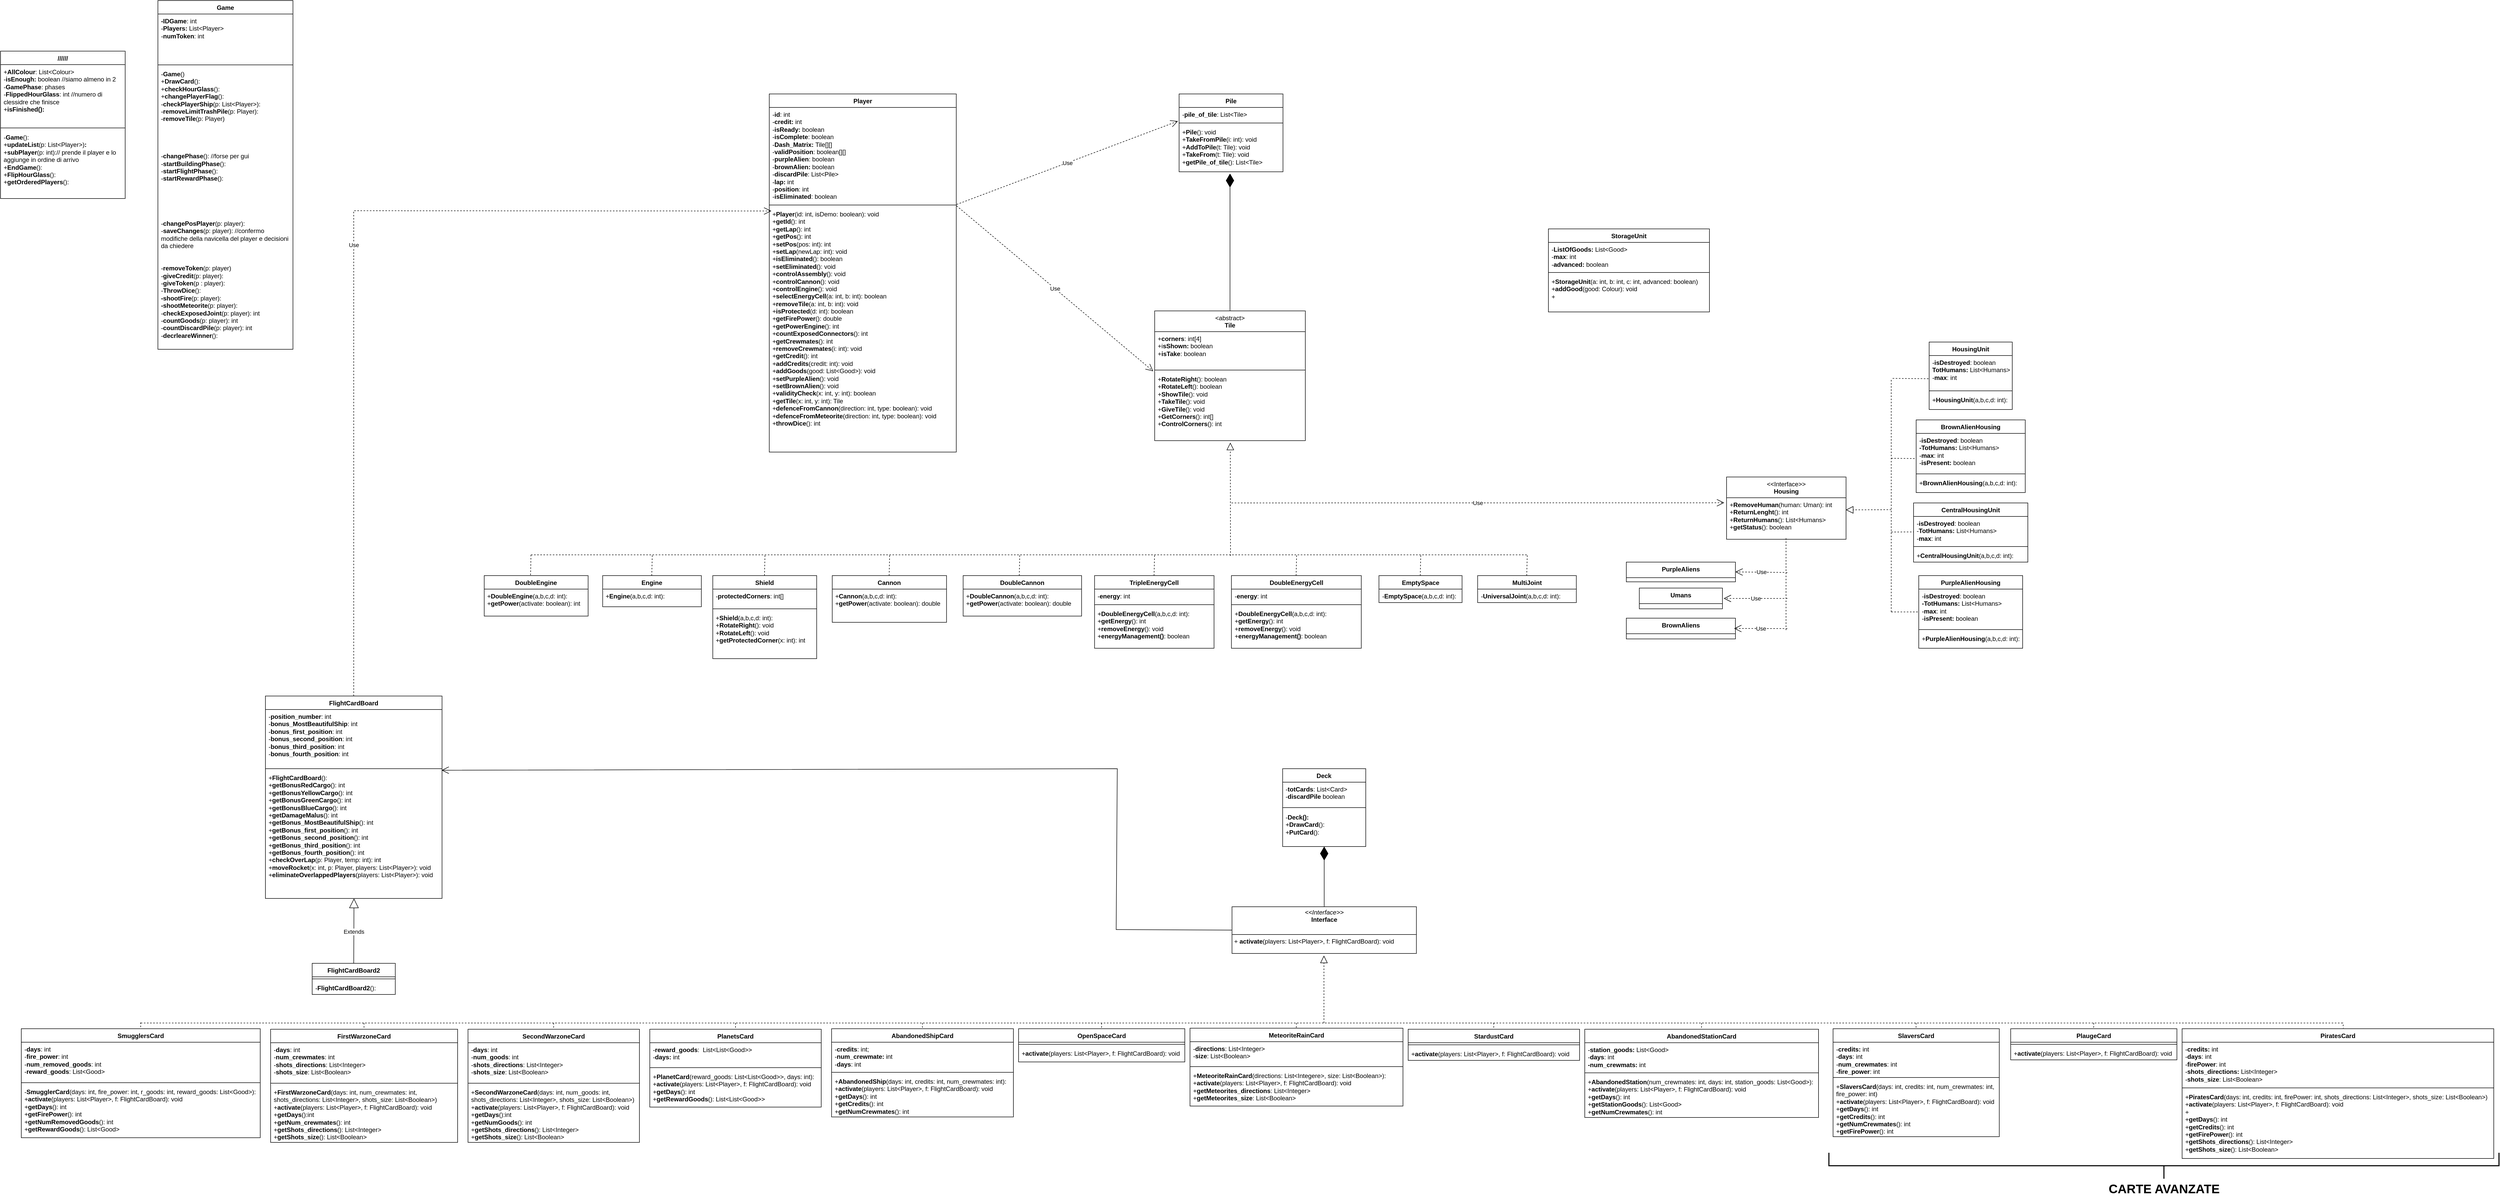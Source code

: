 <mxfile version="26.1.1">
  <diagram name="Pagina-1" id="Z89HP5UN5tn1WMKujjH4">
    <mxGraphModel dx="4733" dy="4992" grid="1" gridSize="10" guides="1" tooltips="1" connect="1" arrows="1" fold="1" page="1" pageScale="1" pageWidth="827" pageHeight="1169" math="0" shadow="0">
      <root>
        <mxCell id="0" />
        <mxCell id="1" parent="0" />
        <mxCell id="JUDwlbpP6VHwZAwFnjdI-1" value="//////" style="swimlane;fontStyle=1;align=center;verticalAlign=top;childLayout=stackLayout;horizontal=1;startSize=26;horizontalStack=0;resizeParent=1;resizeParentMax=0;resizeLast=0;collapsible=1;marginBottom=0;whiteSpace=wrap;html=1;" vertex="1" parent="1">
          <mxGeometry x="-4000" y="-3892.5" width="240" height="284" as="geometry" />
        </mxCell>
        <mxCell id="JUDwlbpP6VHwZAwFnjdI-2" value="&lt;div&gt;+&lt;b&gt;AllColour&lt;/b&gt;: List&amp;lt;Colour&amp;gt;&lt;/div&gt;&lt;div&gt;-&lt;b&gt;isEnough: &lt;/b&gt;boolean //siamo almeno in 2&lt;/div&gt;&lt;div&gt;-&lt;b&gt;GamePhase&lt;/b&gt;: phases&lt;/div&gt;&lt;div&gt;-&lt;b&gt;FlippedHourGlass&lt;/b&gt;: int //numero di clessidre che finisce&lt;/div&gt;&lt;div&gt;+&lt;b&gt;isFinished():&lt;/b&gt;&lt;/div&gt;" style="text;strokeColor=none;fillColor=none;align=left;verticalAlign=top;spacingLeft=4;spacingRight=4;overflow=hidden;rotatable=0;points=[[0,0.5],[1,0.5]];portConstraint=eastwest;whiteSpace=wrap;html=1;" vertex="1" parent="JUDwlbpP6VHwZAwFnjdI-1">
          <mxGeometry y="26" width="240" height="118" as="geometry" />
        </mxCell>
        <mxCell id="JUDwlbpP6VHwZAwFnjdI-3" value="" style="line;strokeWidth=1;fillColor=none;align=left;verticalAlign=middle;spacingTop=-1;spacingLeft=3;spacingRight=3;rotatable=0;labelPosition=right;points=[];portConstraint=eastwest;strokeColor=inherit;" vertex="1" parent="JUDwlbpP6VHwZAwFnjdI-1">
          <mxGeometry y="144" width="240" height="8" as="geometry" />
        </mxCell>
        <mxCell id="JUDwlbpP6VHwZAwFnjdI-4" value="-&lt;b&gt;Game&lt;/b&gt;():&lt;div&gt;+&lt;b&gt;updateList&lt;/b&gt;(p: List&amp;lt;Player&amp;gt;)&lt;b&gt;:&lt;/b&gt;&lt;/div&gt;&lt;div&gt;+&lt;b&gt;subPlayer&lt;/b&gt;(p: int):// prende il player e lo aggiunge in ordine di arrivo&lt;/div&gt;&lt;div&gt;+&lt;b&gt;EndGame&lt;/b&gt;():&lt;/div&gt;&lt;div&gt;+&lt;b&gt;FlipHourGlass&lt;/b&gt;():&lt;/div&gt;&lt;div&gt;+&lt;b&gt;getOrderedPlayers&lt;/b&gt;():&lt;/div&gt;" style="text;strokeColor=none;fillColor=none;align=left;verticalAlign=top;spacingLeft=4;spacingRight=4;overflow=hidden;rotatable=0;points=[[0,0.5],[1,0.5]];portConstraint=eastwest;whiteSpace=wrap;html=1;" vertex="1" parent="JUDwlbpP6VHwZAwFnjdI-1">
          <mxGeometry y="152" width="240" height="132" as="geometry" />
        </mxCell>
        <mxCell id="JUDwlbpP6VHwZAwFnjdI-5" value="Game" style="swimlane;fontStyle=1;align=center;verticalAlign=top;childLayout=stackLayout;horizontal=1;startSize=26;horizontalStack=0;resizeParent=1;resizeParentMax=0;resizeLast=0;collapsible=1;marginBottom=0;whiteSpace=wrap;html=1;" vertex="1" parent="1">
          <mxGeometry x="-3697" y="-3990" width="260" height="672" as="geometry" />
        </mxCell>
        <mxCell id="JUDwlbpP6VHwZAwFnjdI-6" value="-IDGame&lt;span style=&quot;font-weight: normal;&quot;&gt;: int&lt;/span&gt;&lt;div&gt;&lt;span style=&quot;font-weight: normal;&quot;&gt;-&lt;/span&gt;Players: &lt;span style=&quot;font-weight: normal;&quot;&gt;List&amp;lt;Player&amp;gt;&lt;/span&gt;&lt;/div&gt;&lt;div&gt;&lt;span style=&quot;font-weight: normal;&quot;&gt;-&lt;/span&gt;numToken&lt;span style=&quot;font-weight: normal;&quot;&gt;: int&lt;/span&gt;&lt;/div&gt;" style="text;strokeColor=none;fillColor=none;align=left;verticalAlign=top;spacingLeft=4;spacingRight=4;overflow=hidden;rotatable=0;points=[[0,0.5],[1,0.5]];portConstraint=eastwest;whiteSpace=wrap;html=1;fontStyle=1" vertex="1" parent="JUDwlbpP6VHwZAwFnjdI-5">
          <mxGeometry y="26" width="260" height="94" as="geometry" />
        </mxCell>
        <mxCell id="JUDwlbpP6VHwZAwFnjdI-7" value="" style="line;strokeWidth=1;fillColor=none;align=left;verticalAlign=middle;spacingTop=-1;spacingLeft=3;spacingRight=3;rotatable=0;labelPosition=right;points=[];portConstraint=eastwest;strokeColor=inherit;" vertex="1" parent="JUDwlbpP6VHwZAwFnjdI-5">
          <mxGeometry y="120" width="260" height="8" as="geometry" />
        </mxCell>
        <mxCell id="JUDwlbpP6VHwZAwFnjdI-8" value="-&lt;b&gt;Game&lt;/b&gt;()&lt;div&gt;+&lt;b&gt;DrawCard&lt;/b&gt;():&lt;/div&gt;&lt;div&gt;+&lt;b&gt;checkHourGlass&lt;/b&gt;():&amp;nbsp;&lt;/div&gt;&lt;div&gt;+&lt;b&gt;changePlayerFlag&lt;/b&gt;():&lt;/div&gt;&lt;div&gt;-&lt;b&gt;checkPlayerShip&lt;/b&gt;(p: List&amp;lt;Player&amp;gt;):&lt;/div&gt;&lt;div&gt;-&lt;b&gt;removeLimitTrashPile&lt;/b&gt;(p: Player):&lt;/div&gt;&lt;div&gt;-&lt;b&gt;removeTile&lt;/b&gt;(p: Player)&lt;/div&gt;&lt;div&gt;&lt;br&gt;&lt;/div&gt;&lt;div&gt;&lt;br&gt;&lt;/div&gt;&lt;div&gt;&lt;br&gt;&lt;/div&gt;&lt;div&gt;&lt;br&gt;&lt;/div&gt;&lt;div&gt;-&lt;b&gt;changePhase&lt;/b&gt;(): //forse per gui&lt;/div&gt;&lt;div&gt;-&lt;b&gt;startBuildingPhase&lt;/b&gt;():&lt;/div&gt;&lt;div&gt;-&lt;b&gt;startFlightPhase&lt;/b&gt;():&lt;/div&gt;&lt;div&gt;-&lt;b&gt;startRewardPhase&lt;/b&gt;():&lt;/div&gt;&lt;div&gt;&lt;br&gt;&lt;/div&gt;&lt;div&gt;&lt;br&gt;&lt;/div&gt;&lt;div&gt;&lt;br&gt;&lt;/div&gt;&lt;div&gt;&lt;br&gt;&lt;/div&gt;&lt;div&gt;&lt;br&gt;&lt;/div&gt;&lt;div&gt;-&lt;b&gt;changePosPlayer&lt;/b&gt;(p: player):&lt;/div&gt;&lt;div&gt;-&lt;b&gt;saveChanges&lt;/b&gt;(p: player): //confermo modifiche della navicella del player e decisioni&amp;nbsp;&lt;/div&gt;&lt;div&gt;&lt;span style=&quot;background-color: transparent; color: light-dark(rgb(0, 0, 0), rgb(255, 255, 255));&quot;&gt;da chiedere&lt;/span&gt;&lt;/div&gt;&lt;div&gt;&lt;br&gt;&lt;/div&gt;&lt;div&gt;&lt;br&gt;&lt;/div&gt;&lt;div&gt;-&lt;b&gt;removeToken&lt;/b&gt;(p: player)&lt;/div&gt;&lt;div&gt;-&lt;b&gt;giveCredit&lt;/b&gt;(p: player):&lt;/div&gt;&lt;div&gt;-&lt;b&gt;giveToken&lt;/b&gt;(p : player):&lt;/div&gt;&lt;div&gt;-&lt;b&gt;ThrowDice&lt;/b&gt;():&lt;/div&gt;&lt;div&gt;&lt;b&gt;-shootFire&lt;/b&gt;(p: player):&lt;/div&gt;&lt;div&gt;&lt;b&gt;-shootMeteorite&lt;/b&gt;(p: player):&lt;/div&gt;&lt;div&gt;-&lt;b&gt;checkExposedJoint&lt;/b&gt;(p: player): int&lt;/div&gt;&lt;div&gt;-&lt;b&gt;countGoods&lt;/b&gt;(p: player): int&lt;/div&gt;&lt;div&gt;-&lt;b&gt;countDiscardPile&lt;/b&gt;(p: player): int&lt;/div&gt;&lt;div&gt;-&lt;b&gt;decrleareWinner&lt;/b&gt;():&lt;/div&gt;" style="text;strokeColor=none;fillColor=none;align=left;verticalAlign=top;spacingLeft=4;spacingRight=4;overflow=hidden;rotatable=0;points=[[0,0.5],[1,0.5]];portConstraint=eastwest;whiteSpace=wrap;html=1;" vertex="1" parent="JUDwlbpP6VHwZAwFnjdI-5">
          <mxGeometry y="128" width="260" height="544" as="geometry" />
        </mxCell>
        <mxCell id="JUDwlbpP6VHwZAwFnjdI-9" value="&lt;div&gt;&lt;span style=&quot;font-weight: normal;&quot;&gt;&amp;lt;abstract&amp;gt;&lt;/span&gt;&lt;/div&gt;&lt;div&gt;Tile&lt;/div&gt;" style="swimlane;fontStyle=1;align=center;verticalAlign=top;childLayout=stackLayout;horizontal=1;startSize=40;horizontalStack=0;resizeParent=1;resizeParentMax=0;resizeLast=0;collapsible=1;marginBottom=0;whiteSpace=wrap;html=1;" vertex="1" parent="1">
          <mxGeometry x="-1778" y="-3392" width="290" height="250" as="geometry" />
        </mxCell>
        <mxCell id="JUDwlbpP6VHwZAwFnjdI-10" value="+&lt;b&gt;corners&lt;/b&gt;: int[4]&amp;nbsp;&lt;div&gt;+i&lt;b&gt;sShown: &lt;/b&gt;boolean&lt;/div&gt;&lt;div&gt;+&lt;b&gt;isTake&lt;/b&gt;: boolean&lt;/div&gt;" style="text;strokeColor=none;fillColor=none;align=left;verticalAlign=top;spacingLeft=4;spacingRight=4;overflow=hidden;rotatable=0;points=[[0,0.5],[1,0.5]];portConstraint=eastwest;whiteSpace=wrap;html=1;" vertex="1" parent="JUDwlbpP6VHwZAwFnjdI-9">
          <mxGeometry y="40" width="290" height="70" as="geometry" />
        </mxCell>
        <mxCell id="JUDwlbpP6VHwZAwFnjdI-11" value="" style="line;strokeWidth=1;fillColor=none;align=left;verticalAlign=middle;spacingTop=-1;spacingLeft=3;spacingRight=3;rotatable=0;labelPosition=right;points=[];portConstraint=eastwest;strokeColor=inherit;" vertex="1" parent="JUDwlbpP6VHwZAwFnjdI-9">
          <mxGeometry y="110" width="290" height="8" as="geometry" />
        </mxCell>
        <mxCell id="JUDwlbpP6VHwZAwFnjdI-12" value="&lt;div&gt;+&lt;b&gt;RotateRight&lt;/b&gt;(): boolean&lt;/div&gt;&lt;div&gt;+&lt;b&gt;RotateLeft&lt;/b&gt;(): boolean&lt;/div&gt;&lt;div&gt;+&lt;b&gt;ShowTile&lt;/b&gt;(): void&amp;nbsp;&amp;nbsp;&lt;/div&gt;&lt;div&gt;+&lt;b&gt;TakeTile&lt;/b&gt;(): void&lt;/div&gt;&lt;div&gt;+&lt;b&gt;GiveTile&lt;/b&gt;(): void&lt;/div&gt;&lt;div&gt;+&lt;b&gt;GetCorners&lt;/b&gt;(): int[]&lt;/div&gt;&lt;div&gt;+&lt;b&gt;ControlCorners&lt;/b&gt;(): int&lt;/div&gt;" style="text;strokeColor=none;fillColor=none;align=left;verticalAlign=top;spacingLeft=4;spacingRight=4;overflow=hidden;rotatable=0;points=[[0,0.5],[1,0.5]];portConstraint=eastwest;whiteSpace=wrap;html=1;" vertex="1" parent="JUDwlbpP6VHwZAwFnjdI-9">
          <mxGeometry y="118" width="290" height="132" as="geometry" />
        </mxCell>
        <mxCell id="JUDwlbpP6VHwZAwFnjdI-13" value="Umans" style="swimlane;fontStyle=1;align=center;verticalAlign=top;childLayout=stackLayout;horizontal=1;startSize=30;horizontalStack=0;resizeParent=1;resizeParentMax=0;resizeLast=0;collapsible=1;marginBottom=0;whiteSpace=wrap;html=1;" vertex="1" parent="1">
          <mxGeometry x="-845" y="-2858" width="160" height="40" as="geometry" />
        </mxCell>
        <mxCell id="JUDwlbpP6VHwZAwFnjdI-14" value="BrownAliens" style="swimlane;fontStyle=1;align=center;verticalAlign=top;childLayout=stackLayout;horizontal=1;startSize=30;horizontalStack=0;resizeParent=1;resizeParentMax=0;resizeLast=0;collapsible=1;marginBottom=0;whiteSpace=wrap;html=1;" vertex="1" parent="1">
          <mxGeometry x="-870" y="-2800" width="210" height="40" as="geometry" />
        </mxCell>
        <mxCell id="JUDwlbpP6VHwZAwFnjdI-15" value="&lt;div&gt;&lt;span style=&quot;color: rgba(0, 0, 0, 0); font-family: monospace; font-size: 0px; text-wrap-mode: nowrap; background-color: transparent;&quot;&gt;&lt;br&gt;&lt;/span&gt;&lt;/div&gt;" style="text;strokeColor=none;fillColor=none;align=left;verticalAlign=top;spacingLeft=4;spacingRight=4;overflow=hidden;rotatable=0;points=[[0,0.5],[1,0.5]];portConstraint=eastwest;whiteSpace=wrap;html=1;" vertex="1" parent="JUDwlbpP6VHwZAwFnjdI-14">
          <mxGeometry y="30" width="210" height="10" as="geometry" />
        </mxCell>
        <mxCell id="JUDwlbpP6VHwZAwFnjdI-16" value="HousingUnit" style="swimlane;fontStyle=1;align=center;verticalAlign=top;childLayout=stackLayout;horizontal=1;startSize=26;horizontalStack=0;resizeParent=1;resizeParentMax=0;resizeLast=0;collapsible=1;marginBottom=0;whiteSpace=wrap;html=1;" vertex="1" parent="1">
          <mxGeometry x="-287" y="-3332" width="160" height="130" as="geometry" />
        </mxCell>
        <mxCell id="JUDwlbpP6VHwZAwFnjdI-17" value="-&lt;b&gt;isDestroyed&lt;/b&gt;: boolean&lt;div&gt;&lt;b&gt;TotHumans:&amp;nbsp;&lt;/b&gt;List&amp;lt;Humans&amp;gt;&lt;/div&gt;&lt;div&gt;-&lt;b&gt;max&lt;/b&gt;: int&lt;/div&gt;" style="text;strokeColor=none;fillColor=none;align=left;verticalAlign=top;spacingLeft=4;spacingRight=4;overflow=hidden;rotatable=0;points=[[0,0.5],[1,0.5]];portConstraint=eastwest;whiteSpace=wrap;html=1;" vertex="1" parent="JUDwlbpP6VHwZAwFnjdI-16">
          <mxGeometry y="26" width="160" height="64" as="geometry" />
        </mxCell>
        <mxCell id="JUDwlbpP6VHwZAwFnjdI-18" value="" style="line;strokeWidth=1;fillColor=none;align=left;verticalAlign=middle;spacingTop=-1;spacingLeft=3;spacingRight=3;rotatable=0;labelPosition=right;points=[];portConstraint=eastwest;strokeColor=inherit;" vertex="1" parent="JUDwlbpP6VHwZAwFnjdI-16">
          <mxGeometry y="90" width="160" height="8" as="geometry" />
        </mxCell>
        <mxCell id="JUDwlbpP6VHwZAwFnjdI-19" value="+&lt;b&gt;HousingUnit&lt;/b&gt;(&lt;span style=&quot;text-align: center;&quot;&gt;a,b,c,d: int&lt;/span&gt;):" style="text;strokeColor=none;fillColor=none;align=left;verticalAlign=top;spacingLeft=4;spacingRight=4;overflow=hidden;rotatable=0;points=[[0,0.5],[1,0.5]];portConstraint=eastwest;whiteSpace=wrap;html=1;" vertex="1" parent="JUDwlbpP6VHwZAwFnjdI-16">
          <mxGeometry y="98" width="160" height="32" as="geometry" />
        </mxCell>
        <mxCell id="JUDwlbpP6VHwZAwFnjdI-20" value="CentralHousingUnit" style="swimlane;fontStyle=1;align=center;verticalAlign=top;childLayout=stackLayout;horizontal=1;startSize=26;horizontalStack=0;resizeParent=1;resizeParentMax=0;resizeLast=0;collapsible=1;marginBottom=0;whiteSpace=wrap;html=1;" vertex="1" parent="1">
          <mxGeometry x="-317" y="-3022" width="220" height="114" as="geometry" />
        </mxCell>
        <mxCell id="JUDwlbpP6VHwZAwFnjdI-21" value="-&lt;b&gt;isDestroyed&lt;/b&gt;: boolean&lt;div&gt;-&lt;b&gt;TotHumans: &lt;/b&gt;List&amp;lt;Humans&amp;gt;&lt;/div&gt;&lt;div&gt;-&lt;b&gt;max&lt;/b&gt;: int&lt;/div&gt;" style="text;strokeColor=none;fillColor=none;align=left;verticalAlign=top;spacingLeft=4;spacingRight=4;overflow=hidden;rotatable=0;points=[[0,0.5],[1,0.5]];portConstraint=eastwest;whiteSpace=wrap;html=1;" vertex="1" parent="JUDwlbpP6VHwZAwFnjdI-20">
          <mxGeometry y="26" width="220" height="54" as="geometry" />
        </mxCell>
        <mxCell id="JUDwlbpP6VHwZAwFnjdI-22" value="" style="line;strokeWidth=1;fillColor=none;align=left;verticalAlign=middle;spacingTop=-1;spacingLeft=3;spacingRight=3;rotatable=0;labelPosition=right;points=[];portConstraint=eastwest;strokeColor=inherit;" vertex="1" parent="JUDwlbpP6VHwZAwFnjdI-20">
          <mxGeometry y="80" width="220" height="8" as="geometry" />
        </mxCell>
        <mxCell id="JUDwlbpP6VHwZAwFnjdI-23" value="+&lt;b&gt;CentralHousingUnit&lt;/b&gt;(&lt;span style=&quot;text-align: center;&quot;&gt;a,b,c,d: int&lt;/span&gt;):" style="text;strokeColor=none;fillColor=none;align=left;verticalAlign=top;spacingLeft=4;spacingRight=4;overflow=hidden;rotatable=0;points=[[0,0.5],[1,0.5]];portConstraint=eastwest;whiteSpace=wrap;html=1;" vertex="1" parent="JUDwlbpP6VHwZAwFnjdI-20">
          <mxGeometry y="88" width="220" height="26" as="geometry" />
        </mxCell>
        <mxCell id="JUDwlbpP6VHwZAwFnjdI-24" value="PurpleAlienHousing" style="swimlane;fontStyle=1;align=center;verticalAlign=top;childLayout=stackLayout;horizontal=1;startSize=26;horizontalStack=0;resizeParent=1;resizeParentMax=0;resizeLast=0;collapsible=1;marginBottom=0;whiteSpace=wrap;html=1;" vertex="1" parent="1">
          <mxGeometry x="-307" y="-2882" width="200" height="140" as="geometry" />
        </mxCell>
        <mxCell id="JUDwlbpP6VHwZAwFnjdI-25" value="-&lt;b&gt;isDestroyed&lt;/b&gt;: boolean&lt;div&gt;&lt;b&gt;-TotHumans:&amp;nbsp;&lt;/b&gt;List&amp;lt;Humans&amp;gt;&lt;/div&gt;&lt;div&gt;-&lt;b&gt;max&lt;/b&gt;: int&lt;/div&gt;&lt;div&gt;-&lt;b&gt;isPresent:&amp;nbsp;&lt;/b&gt;boolean&lt;/div&gt;" style="text;strokeColor=none;fillColor=none;align=left;verticalAlign=top;spacingLeft=4;spacingRight=4;overflow=hidden;rotatable=0;points=[[0,0.5],[1,0.5]];portConstraint=eastwest;whiteSpace=wrap;html=1;" vertex="1" parent="JUDwlbpP6VHwZAwFnjdI-24">
          <mxGeometry y="26" width="200" height="74" as="geometry" />
        </mxCell>
        <mxCell id="JUDwlbpP6VHwZAwFnjdI-26" value="" style="line;strokeWidth=1;fillColor=none;align=left;verticalAlign=middle;spacingTop=-1;spacingLeft=3;spacingRight=3;rotatable=0;labelPosition=right;points=[];portConstraint=eastwest;strokeColor=inherit;" vertex="1" parent="JUDwlbpP6VHwZAwFnjdI-24">
          <mxGeometry y="100" width="200" height="8" as="geometry" />
        </mxCell>
        <mxCell id="JUDwlbpP6VHwZAwFnjdI-27" value="+&lt;b&gt;PurpleAlienHousing&lt;/b&gt;(&lt;span style=&quot;text-align: center;&quot;&gt;a,b,c,d: int&lt;/span&gt;):&lt;div&gt;&lt;span style=&quot;background-color: transparent; color: light-dark(rgb(0, 0, 0), rgb(255, 255, 255));&quot;&gt;&amp;nbsp;&lt;/span&gt;&lt;span style=&quot;background-color: transparent; text-wrap-mode: nowrap; color: rgba(0, 0, 0, 0); font-family: monospace; font-size: 0px;&quot;&gt;%3CmxGraphModel%3E%3Croot%3E%3CmxCell%20id%3D%220%22%2F%3E%3CmxCell%20id%3D%221%22%20parent%3D%220%22%2F%3E%3CmxCell%20id%3D%222%22%20value%3D%22AlienHousing%22%20style%3D%22swimlane%3BfontStyle%3D1%3Balign%3Dcenter%3BverticalAlign%3Dtop%3BchildLayout%3DstackLayout%3Bhorizontal%3D1%3BstartSize%3D26%3BhorizontalStack%3D0%3BresizeParent%3D1%3BresizeParentMax%3D0%3BresizeLast%3D0%3Bcollapsible%3D1%3BmarginBottom%3D0%3BwhiteSpace%3Dwrap%3Bhtml%3D1%3B%22%20vertex%3D%221%22%20parent%3D%221%22%3E%3CmxGeometry%20x%3D%22430%22%20y%3D%22286%22%20width%3D%22160%22%20height%3D%2286%22%20as%3D%22geometry%22%2F%3E%3C%2FmxCell%3E%3CmxCell%20id%3D%223%22%20value%3D%22-%22%20style%3D%22text%3BstrokeColor%3Dnone%3BfillColor%3Dnone%3Balign%3Dleft%3BverticalAlign%3Dtop%3BspacingLeft%3D4%3BspacingRight%3D4%3Boverflow%3Dhidden%3Brotatable%3D0%3Bpoints%3D%5B%5B0%2C0.5%5D%2C%5B1%2C0.5%5D%5D%3BportConstraint%3Deastwest%3BwhiteSpace%3Dwrap%3Bhtml%3D1%3B%22%20vertex%3D%221%22%20parent%3D%222%22%3E%3CmxGeometry%20y%3D%2226%22%20width%3D%22160%22%20height%3D%2226%22%20as%3D%22geometry%22%2F%3E%3C%2FmxCell%3E%3CmxCell%20id%3D%224%22%20value%3D%22%22%20style%3D%22line%3BstrokeWidth%3D1%3BfillColor%3Dnone%3Balign%3Dleft%3BverticalAlign%3Dmiddle%3BspacingTop%3D-1%3BspacingLeft%3D3%3BspacingRight%3D3%3Brotatable%3D0%3BlabelPosition%3Dright%3Bpoints%3D%5B%5D%3BportConstraint%3Deastwest%3BstrokeColor%3Dinherit%3B%22%20vertex%3D%221%22%20parent%3D%222%22%3E%3CmxGeometry%20y%3D%2252%22%20width%3D%22160%22%20height%3D%228%22%20as%3D%22geometry%22%2F%3E%3C%2FmxCell%3E%3CmxCell%20id%3D%225%22%20value%3D%22-%26lt%3Bb%26gt%3BAlienHousing%26lt%3B%2Fb%26gt%3B()%3A%22%20style%3D%22text%3BstrokeColor%3Dnone%3BfillColor%3Dnone%3Balign%3Dleft%3BverticalAlign%3Dtop%3BspacingLeft%3D4%3BspacingRight%3D4%3Boverflow%3Dhidden%3Brotatable%3D0%3Bpoints%3D%5B%5B0%2C0.5%5D%2C%5B1%2C0.5%5D%5D%3BportConstraint%3Deastwest%3BwhiteSpace%3Dwrap%3Bhtml%3D1%3B%22%20vertex%3D%221%22%20parent%3D%222%22%3E%3CmxGeometry%20y%3D%2260%22%20width%3D%22160%22%20height%3D%2226%22%20as%3D%22geometry%22%2F%3E%3C%2FmxCell%3E%3C%2Froot%3E%3C%2FmxGraphModel%3E&lt;/span&gt;&lt;/div&gt;" style="text;strokeColor=none;fillColor=none;align=left;verticalAlign=top;spacingLeft=4;spacingRight=4;overflow=hidden;rotatable=0;points=[[0,0.5],[1,0.5]];portConstraint=eastwest;whiteSpace=wrap;html=1;" vertex="1" parent="JUDwlbpP6VHwZAwFnjdI-24">
          <mxGeometry y="108" width="200" height="32" as="geometry" />
        </mxCell>
        <mxCell id="JUDwlbpP6VHwZAwFnjdI-28" value="Engine" style="swimlane;fontStyle=1;align=center;verticalAlign=top;childLayout=stackLayout;horizontal=1;startSize=26;horizontalStack=0;resizeParent=1;resizeParentMax=0;resizeLast=0;collapsible=1;marginBottom=0;whiteSpace=wrap;html=1;" vertex="1" parent="1">
          <mxGeometry x="-2840.75" y="-2882" width="190" height="60" as="geometry" />
        </mxCell>
        <mxCell id="JUDwlbpP6VHwZAwFnjdI-29" value="+&lt;b&gt;Engine&lt;/b&gt;(&lt;span style=&quot;text-align: center;&quot;&gt;a,b,c,d: int&lt;/span&gt;):&lt;div&gt;&lt;br&gt;&lt;/div&gt;&lt;div&gt;&lt;br&gt;&lt;/div&gt;" style="text;strokeColor=none;fillColor=none;align=left;verticalAlign=top;spacingLeft=4;spacingRight=4;overflow=hidden;rotatable=0;points=[[0,0.5],[1,0.5]];portConstraint=eastwest;whiteSpace=wrap;html=1;" vertex="1" parent="JUDwlbpP6VHwZAwFnjdI-28">
          <mxGeometry y="26" width="190" height="34" as="geometry" />
        </mxCell>
        <mxCell id="JUDwlbpP6VHwZAwFnjdI-30" value="DoubleEngine" style="swimlane;fontStyle=1;align=center;verticalAlign=top;childLayout=stackLayout;horizontal=1;startSize=26;horizontalStack=0;resizeParent=1;resizeParentMax=0;resizeLast=0;collapsible=1;marginBottom=0;whiteSpace=wrap;html=1;" vertex="1" parent="1">
          <mxGeometry x="-3068.75" y="-2882" width="200" height="78" as="geometry" />
        </mxCell>
        <mxCell id="JUDwlbpP6VHwZAwFnjdI-31" value="+&lt;b&gt;DoubleEngine&lt;/b&gt;(&lt;span style=&quot;text-align: center;&quot;&gt;a,b,c,d: int&lt;/span&gt;):&lt;div&gt;+&lt;b&gt;getPower&lt;/b&gt;(&lt;span style=&quot;background-color: transparent; color: light-dark(rgb(0, 0, 0), rgb(255, 255, 255));&quot;&gt;activate: boolean&lt;/span&gt;&lt;span style=&quot;background-color: transparent; color: light-dark(rgb(0, 0, 0), rgb(255, 255, 255));&quot;&gt;): int&lt;/span&gt;&lt;/div&gt;&lt;div&gt;&lt;br&gt;&lt;/div&gt;" style="text;strokeColor=none;fillColor=none;align=left;verticalAlign=top;spacingLeft=4;spacingRight=4;overflow=hidden;rotatable=0;points=[[0,0.5],[1,0.5]];portConstraint=eastwest;whiteSpace=wrap;html=1;" vertex="1" parent="JUDwlbpP6VHwZAwFnjdI-30">
          <mxGeometry y="26" width="200" height="52" as="geometry" />
        </mxCell>
        <mxCell id="JUDwlbpP6VHwZAwFnjdI-32" value="Cannon" style="swimlane;fontStyle=1;align=center;verticalAlign=top;childLayout=stackLayout;horizontal=1;startSize=26;horizontalStack=0;resizeParent=1;resizeParentMax=0;resizeLast=0;collapsible=1;marginBottom=0;whiteSpace=wrap;html=1;" vertex="1" parent="1">
          <mxGeometry x="-2398.75" y="-2882" width="220" height="90" as="geometry" />
        </mxCell>
        <mxCell id="JUDwlbpP6VHwZAwFnjdI-33" value="+&lt;b&gt;Cannon&lt;/b&gt;(&lt;span style=&quot;text-align: center;&quot;&gt;a,b,c,d: int&lt;/span&gt;):&lt;div&gt;+&lt;b&gt;getPower&lt;/b&gt;(activate: boolean): double&lt;/div&gt;&lt;div&gt;&lt;div&gt;&lt;br&gt;&lt;/div&gt;&lt;/div&gt;" style="text;strokeColor=none;fillColor=none;align=left;verticalAlign=top;spacingLeft=4;spacingRight=4;overflow=hidden;rotatable=0;points=[[0,0.5],[1,0.5]];portConstraint=eastwest;whiteSpace=wrap;html=1;" vertex="1" parent="JUDwlbpP6VHwZAwFnjdI-32">
          <mxGeometry y="26" width="220" height="64" as="geometry" />
        </mxCell>
        <mxCell id="JUDwlbpP6VHwZAwFnjdI-34" value="DoubleCannon" style="swimlane;fontStyle=1;align=center;verticalAlign=top;childLayout=stackLayout;horizontal=1;startSize=26;horizontalStack=0;resizeParent=1;resizeParentMax=0;resizeLast=0;collapsible=1;marginBottom=0;whiteSpace=wrap;html=1;" vertex="1" parent="1">
          <mxGeometry x="-2146.75" y="-2882" width="228" height="78" as="geometry" />
        </mxCell>
        <mxCell id="JUDwlbpP6VHwZAwFnjdI-35" value="+&lt;b&gt;DoubleCannon&lt;/b&gt;(&lt;span style=&quot;text-align: center;&quot;&gt;a,b,c,d: int&lt;/span&gt;):&lt;div&gt;+&lt;b&gt;getPower&lt;/b&gt;(activate: boolean): double&lt;/div&gt;" style="text;strokeColor=none;fillColor=none;align=left;verticalAlign=top;spacingLeft=4;spacingRight=4;overflow=hidden;rotatable=0;points=[[0,0.5],[1,0.5]];portConstraint=eastwest;whiteSpace=wrap;html=1;" vertex="1" parent="JUDwlbpP6VHwZAwFnjdI-34">
          <mxGeometry y="26" width="228" height="52" as="geometry" />
        </mxCell>
        <mxCell id="JUDwlbpP6VHwZAwFnjdI-36" value="Shield" style="swimlane;fontStyle=1;align=center;verticalAlign=top;childLayout=stackLayout;horizontal=1;startSize=26;horizontalStack=0;resizeParent=1;resizeParentMax=0;resizeLast=0;collapsible=1;marginBottom=0;whiteSpace=wrap;html=1;" vertex="1" parent="1">
          <mxGeometry x="-2628.75" y="-2882" width="200" height="160" as="geometry" />
        </mxCell>
        <mxCell id="JUDwlbpP6VHwZAwFnjdI-37" value="-&lt;b&gt;protectedCorners&lt;/b&gt;: int[]" style="text;strokeColor=none;fillColor=none;align=left;verticalAlign=top;spacingLeft=4;spacingRight=4;overflow=hidden;rotatable=0;points=[[0,0.5],[1,0.5]];portConstraint=eastwest;whiteSpace=wrap;html=1;" vertex="1" parent="JUDwlbpP6VHwZAwFnjdI-36">
          <mxGeometry y="26" width="200" height="34" as="geometry" />
        </mxCell>
        <mxCell id="JUDwlbpP6VHwZAwFnjdI-38" value="" style="line;strokeWidth=1;fillColor=none;align=left;verticalAlign=middle;spacingTop=-1;spacingLeft=3;spacingRight=3;rotatable=0;labelPosition=right;points=[];portConstraint=eastwest;strokeColor=inherit;" vertex="1" parent="JUDwlbpP6VHwZAwFnjdI-36">
          <mxGeometry y="60" width="200" height="8" as="geometry" />
        </mxCell>
        <mxCell id="JUDwlbpP6VHwZAwFnjdI-39" value="+&lt;b&gt;Shield&lt;/b&gt;(&lt;span style=&quot;text-align: center;&quot;&gt;a,b,c,d: int&lt;/span&gt;):&lt;div&gt;+&lt;b&gt;RotateRight&lt;/b&gt;(): void&lt;/div&gt;&lt;div&gt;+&lt;b&gt;RotateLeft&lt;/b&gt;(): void&lt;/div&gt;&lt;div&gt;+&lt;b&gt;getProtectedCorner&lt;/b&gt;(x: int): int&lt;/div&gt;" style="text;strokeColor=none;fillColor=none;align=left;verticalAlign=top;spacingLeft=4;spacingRight=4;overflow=hidden;rotatable=0;points=[[0,0.5],[1,0.5]];portConstraint=eastwest;whiteSpace=wrap;html=1;" vertex="1" parent="JUDwlbpP6VHwZAwFnjdI-36">
          <mxGeometry y="68" width="200" height="92" as="geometry" />
        </mxCell>
        <mxCell id="JUDwlbpP6VHwZAwFnjdI-40" value="MultiJoint" style="swimlane;fontStyle=1;align=center;verticalAlign=top;childLayout=stackLayout;horizontal=1;startSize=26;horizontalStack=0;resizeParent=1;resizeParentMax=0;resizeLast=0;collapsible=1;marginBottom=0;whiteSpace=wrap;html=1;" vertex="1" parent="1">
          <mxGeometry x="-1156.25" y="-2882" width="190" height="52" as="geometry" />
        </mxCell>
        <mxCell id="JUDwlbpP6VHwZAwFnjdI-41" value="-&lt;b&gt;UniversalJoint&lt;/b&gt;(&lt;span style=&quot;text-align: center;&quot;&gt;a,b,c,d: int&lt;/span&gt;):" style="text;strokeColor=none;fillColor=none;align=left;verticalAlign=top;spacingLeft=4;spacingRight=4;overflow=hidden;rotatable=0;points=[[0,0.5],[1,0.5]];portConstraint=eastwest;whiteSpace=wrap;html=1;" vertex="1" parent="JUDwlbpP6VHwZAwFnjdI-40">
          <mxGeometry y="26" width="190" height="26" as="geometry" />
        </mxCell>
        <mxCell id="JUDwlbpP6VHwZAwFnjdI-42" value="PurpleAliens" style="swimlane;fontStyle=1;align=center;verticalAlign=top;childLayout=stackLayout;horizontal=1;startSize=30;horizontalStack=0;resizeParent=1;resizeParentMax=0;resizeLast=0;collapsible=1;marginBottom=0;whiteSpace=wrap;html=1;" vertex="1" parent="1">
          <mxGeometry x="-870" y="-2908" width="210" height="38" as="geometry" />
        </mxCell>
        <mxCell id="JUDwlbpP6VHwZAwFnjdI-43" value="BrownAlienHousing" style="swimlane;fontStyle=1;align=center;verticalAlign=top;childLayout=stackLayout;horizontal=1;startSize=26;horizontalStack=0;resizeParent=1;resizeParentMax=0;resizeLast=0;collapsible=1;marginBottom=0;whiteSpace=wrap;html=1;" vertex="1" parent="1">
          <mxGeometry x="-312" y="-3182" width="210" height="140" as="geometry" />
        </mxCell>
        <mxCell id="JUDwlbpP6VHwZAwFnjdI-44" value="-&lt;b&gt;isDestroyed&lt;/b&gt;: boolean&lt;div&gt;&lt;b&gt;-TotHumans:&amp;nbsp;&lt;/b&gt;List&amp;lt;Humans&amp;gt;&lt;/div&gt;&lt;div&gt;-&lt;b&gt;max&lt;/b&gt;: int&lt;/div&gt;&lt;div&gt;&lt;div&gt;-&lt;b&gt;isPresent:&amp;nbsp;&lt;/b&gt;boolean&lt;/div&gt;&lt;/div&gt;" style="text;strokeColor=none;fillColor=none;align=left;verticalAlign=top;spacingLeft=4;spacingRight=4;overflow=hidden;rotatable=0;points=[[0,0.5],[1,0.5]];portConstraint=eastwest;whiteSpace=wrap;html=1;" vertex="1" parent="JUDwlbpP6VHwZAwFnjdI-43">
          <mxGeometry y="26" width="210" height="74" as="geometry" />
        </mxCell>
        <mxCell id="JUDwlbpP6VHwZAwFnjdI-45" value="" style="line;strokeWidth=1;fillColor=none;align=left;verticalAlign=middle;spacingTop=-1;spacingLeft=3;spacingRight=3;rotatable=0;labelPosition=right;points=[];portConstraint=eastwest;strokeColor=inherit;" vertex="1" parent="JUDwlbpP6VHwZAwFnjdI-43">
          <mxGeometry y="100" width="210" height="8" as="geometry" />
        </mxCell>
        <mxCell id="JUDwlbpP6VHwZAwFnjdI-46" value="&lt;div style=&quot;text-align: left;&quot;&gt;&lt;span style=&quot;background-color: transparent; color: light-dark(rgb(0, 0, 0), rgb(255, 255, 255)); text-align: center;&quot;&gt;+&lt;/span&gt;&lt;span style=&quot;background-color: transparent; color: light-dark(rgb(0, 0, 0), rgb(255, 255, 255)); font-weight: 700; text-align: center;&quot;&gt;BrownAlienHousing&lt;/span&gt;&lt;span style=&quot;background-color: transparent; color: light-dark(rgb(0, 0, 0), rgb(255, 255, 255));&quot;&gt;(&lt;/span&gt;&lt;span style=&quot;text-align: center; background-color: transparent; color: light-dark(rgb(0, 0, 0), rgb(255, 255, 255));&quot;&gt;a,b,c,d: int&lt;/span&gt;&lt;span style=&quot;background-color: transparent; color: light-dark(rgb(0, 0, 0), rgb(255, 255, 255));&quot;&gt;):&lt;/span&gt;&lt;/div&gt;&lt;div&gt;&lt;br&gt;&lt;/div&gt;" style="text;strokeColor=none;fillColor=none;align=left;verticalAlign=top;spacingLeft=4;spacingRight=4;overflow=hidden;rotatable=0;points=[[0,0.5],[1,0.5]];portConstraint=eastwest;whiteSpace=wrap;html=1;" vertex="1" parent="JUDwlbpP6VHwZAwFnjdI-43">
          <mxGeometry y="108" width="210" height="32" as="geometry" />
        </mxCell>
        <mxCell id="JUDwlbpP6VHwZAwFnjdI-47" value="DoubleEnergyCell" style="swimlane;fontStyle=1;align=center;verticalAlign=top;childLayout=stackLayout;horizontal=1;startSize=26;horizontalStack=0;resizeParent=1;resizeParentMax=0;resizeLast=0;collapsible=1;marginBottom=0;whiteSpace=wrap;html=1;" vertex="1" parent="1">
          <mxGeometry x="-1630.25" y="-2882" width="250" height="140" as="geometry" />
        </mxCell>
        <mxCell id="JUDwlbpP6VHwZAwFnjdI-48" value="-&lt;b&gt;energy&lt;/b&gt;: int" style="text;strokeColor=none;fillColor=none;align=left;verticalAlign=top;spacingLeft=4;spacingRight=4;overflow=hidden;rotatable=0;points=[[0,0.5],[1,0.5]];portConstraint=eastwest;whiteSpace=wrap;html=1;" vertex="1" parent="JUDwlbpP6VHwZAwFnjdI-47">
          <mxGeometry y="26" width="250" height="26" as="geometry" />
        </mxCell>
        <mxCell id="JUDwlbpP6VHwZAwFnjdI-49" value="" style="line;strokeWidth=1;fillColor=none;align=left;verticalAlign=middle;spacingTop=-1;spacingLeft=3;spacingRight=3;rotatable=0;labelPosition=right;points=[];portConstraint=eastwest;strokeColor=inherit;" vertex="1" parent="JUDwlbpP6VHwZAwFnjdI-47">
          <mxGeometry y="52" width="250" height="8" as="geometry" />
        </mxCell>
        <mxCell id="JUDwlbpP6VHwZAwFnjdI-50" value="+&lt;b&gt;Double&lt;/b&gt;&lt;span style=&quot;font-weight: 700; text-align: center;&quot;&gt;EnergyCell&lt;/span&gt;&lt;span style=&quot;text-align: center;&quot;&gt;(&lt;/span&gt;&lt;span style=&quot;text-align: center;&quot;&gt;a,b,c,d: int&lt;/span&gt;&lt;span style=&quot;text-align: center;&quot;&gt;):&lt;/span&gt;&lt;div&gt;+&lt;b&gt;getEnergy&lt;/b&gt;(): int&lt;/div&gt;&lt;div&gt;+&lt;b&gt;removeEnergy&lt;/b&gt;(): void&lt;/div&gt;&lt;div&gt;+&lt;b&gt;energyManagement()&lt;/b&gt;: boolean&amp;nbsp;&lt;/div&gt;" style="text;strokeColor=none;fillColor=none;align=left;verticalAlign=top;spacingLeft=4;spacingRight=4;overflow=hidden;rotatable=0;points=[[0,0.5],[1,0.5]];portConstraint=eastwest;whiteSpace=wrap;html=1;" vertex="1" parent="JUDwlbpP6VHwZAwFnjdI-47">
          <mxGeometry y="60" width="250" height="80" as="geometry" />
        </mxCell>
        <mxCell id="JUDwlbpP6VHwZAwFnjdI-51" value="TripleEnergyCell" style="swimlane;fontStyle=1;align=center;verticalAlign=top;childLayout=stackLayout;horizontal=1;startSize=26;horizontalStack=0;resizeParent=1;resizeParentMax=0;resizeLast=0;collapsible=1;marginBottom=0;whiteSpace=wrap;html=1;" vertex="1" parent="1">
          <mxGeometry x="-1893.75" y="-2882" width="230" height="140" as="geometry" />
        </mxCell>
        <mxCell id="JUDwlbpP6VHwZAwFnjdI-52" value="-&lt;b&gt;energy&lt;/b&gt;: int" style="text;strokeColor=none;fillColor=none;align=left;verticalAlign=top;spacingLeft=4;spacingRight=4;overflow=hidden;rotatable=0;points=[[0,0.5],[1,0.5]];portConstraint=eastwest;whiteSpace=wrap;html=1;" vertex="1" parent="JUDwlbpP6VHwZAwFnjdI-51">
          <mxGeometry y="26" width="230" height="26" as="geometry" />
        </mxCell>
        <mxCell id="JUDwlbpP6VHwZAwFnjdI-53" value="" style="line;strokeWidth=1;fillColor=none;align=left;verticalAlign=middle;spacingTop=-1;spacingLeft=3;spacingRight=3;rotatable=0;labelPosition=right;points=[];portConstraint=eastwest;strokeColor=inherit;" vertex="1" parent="JUDwlbpP6VHwZAwFnjdI-51">
          <mxGeometry y="52" width="230" height="8" as="geometry" />
        </mxCell>
        <mxCell id="JUDwlbpP6VHwZAwFnjdI-54" value="+&lt;b&gt;Double&lt;/b&gt;&lt;span style=&quot;font-weight: 700; text-align: center;&quot;&gt;EnergyCell&lt;/span&gt;&lt;span style=&quot;text-align: center;&quot;&gt;(&lt;/span&gt;&lt;span style=&quot;text-align: center;&quot;&gt;a,b,c,d: int&lt;/span&gt;&lt;span style=&quot;text-align: center;&quot;&gt;):&lt;/span&gt;&lt;div&gt;+&lt;b&gt;getEnergy&lt;/b&gt;(): int&lt;/div&gt;&lt;div&gt;+&lt;b&gt;removeEnergy&lt;/b&gt;(): void&lt;/div&gt;&lt;div&gt;+&lt;b&gt;energyManagement()&lt;/b&gt;: boolean&amp;nbsp;&lt;/div&gt;" style="text;strokeColor=none;fillColor=none;align=left;verticalAlign=top;spacingLeft=4;spacingRight=4;overflow=hidden;rotatable=0;points=[[0,0.5],[1,0.5]];portConstraint=eastwest;whiteSpace=wrap;html=1;" vertex="1" parent="JUDwlbpP6VHwZAwFnjdI-51">
          <mxGeometry y="60" width="230" height="80" as="geometry" />
        </mxCell>
        <mxCell id="JUDwlbpP6VHwZAwFnjdI-55" value="PlanetsCard" style="swimlane;fontStyle=1;align=center;verticalAlign=top;childLayout=stackLayout;horizontal=1;startSize=26;horizontalStack=0;resizeParent=1;resizeParentMax=0;resizeLast=0;collapsible=1;marginBottom=0;whiteSpace=wrap;html=1;" vertex="1" parent="1">
          <mxGeometry x="-2750" y="-2008" width="330" height="150" as="geometry" />
        </mxCell>
        <mxCell id="JUDwlbpP6VHwZAwFnjdI-56" value="-&lt;b&gt;reward_goods&lt;/b&gt;:&amp;nbsp;&amp;nbsp;&lt;span style=&quot;background-color: transparent; color: light-dark(rgb(0, 0, 0), rgb(255, 255, 255));&quot;&gt;List&amp;lt;List&amp;lt;Good&amp;gt;&amp;gt;&lt;/span&gt;&lt;div&gt;-&lt;b&gt;days: &lt;/b&gt;int&lt;/div&gt;&lt;div&gt;&lt;br&gt;&lt;/div&gt;" style="text;strokeColor=none;fillColor=none;align=left;verticalAlign=top;spacingLeft=4;spacingRight=4;overflow=hidden;rotatable=0;points=[[0,0.5],[1,0.5]];portConstraint=eastwest;whiteSpace=wrap;html=1;" vertex="1" parent="JUDwlbpP6VHwZAwFnjdI-55">
          <mxGeometry y="26" width="330" height="44" as="geometry" />
        </mxCell>
        <mxCell id="JUDwlbpP6VHwZAwFnjdI-57" value="" style="line;strokeWidth=1;fillColor=none;align=left;verticalAlign=middle;spacingTop=-1;spacingLeft=3;spacingRight=3;rotatable=0;labelPosition=right;points=[];portConstraint=eastwest;strokeColor=inherit;" vertex="1" parent="JUDwlbpP6VHwZAwFnjdI-55">
          <mxGeometry y="70" width="330" height="8" as="geometry" />
        </mxCell>
        <mxCell id="JUDwlbpP6VHwZAwFnjdI-58" value="+&lt;b&gt;PlanetCard&lt;/b&gt;(reward_goods: List&amp;lt;List&amp;lt;Good&amp;gt;&amp;gt;, days: int):&amp;nbsp;&lt;div&gt;+&lt;b&gt;activate&lt;/b&gt;(players: List&amp;lt;Player&amp;gt;, f: FlightCardBoard): void&lt;/div&gt;&lt;div&gt;+&lt;b&gt;getDays&lt;/b&gt;(): int&lt;/div&gt;&lt;div&gt;+&lt;b&gt;getRewardGoods&lt;/b&gt;(): List&amp;lt;List&amp;lt;Good&amp;gt;&amp;gt;&lt;/div&gt;" style="text;strokeColor=none;fillColor=none;align=left;verticalAlign=top;spacingLeft=4;spacingRight=4;overflow=hidden;rotatable=0;points=[[0,0.5],[1,0.5]];portConstraint=eastwest;whiteSpace=wrap;html=1;" vertex="1" parent="JUDwlbpP6VHwZAwFnjdI-55">
          <mxGeometry y="78" width="330" height="72" as="geometry" />
        </mxCell>
        <mxCell id="JUDwlbpP6VHwZAwFnjdI-59" value="AbandonedShipCard" style="swimlane;fontStyle=1;align=center;verticalAlign=top;childLayout=stackLayout;horizontal=1;startSize=26;horizontalStack=0;resizeParent=1;resizeParentMax=0;resizeLast=0;collapsible=1;marginBottom=0;whiteSpace=wrap;html=1;" vertex="1" parent="1">
          <mxGeometry x="-2400" y="-2009" width="350" height="170" as="geometry" />
        </mxCell>
        <mxCell id="JUDwlbpP6VHwZAwFnjdI-60" value="-&lt;b&gt;credits&lt;/b&gt;: int;&lt;div&gt;-&lt;b&gt;num_crewmate: &lt;/b&gt;int&lt;/div&gt;&lt;div&gt;-&lt;b&gt;days&lt;/b&gt;: int&lt;/div&gt;" style="text;strokeColor=none;fillColor=none;align=left;verticalAlign=top;spacingLeft=4;spacingRight=4;overflow=hidden;rotatable=0;points=[[0,0.5],[1,0.5]];portConstraint=eastwest;whiteSpace=wrap;html=1;" vertex="1" parent="JUDwlbpP6VHwZAwFnjdI-59">
          <mxGeometry y="26" width="350" height="54" as="geometry" />
        </mxCell>
        <mxCell id="JUDwlbpP6VHwZAwFnjdI-61" value="" style="line;strokeWidth=1;fillColor=none;align=left;verticalAlign=middle;spacingTop=-1;spacingLeft=3;spacingRight=3;rotatable=0;labelPosition=right;points=[];portConstraint=eastwest;strokeColor=inherit;" vertex="1" parent="JUDwlbpP6VHwZAwFnjdI-59">
          <mxGeometry y="80" width="350" height="8" as="geometry" />
        </mxCell>
        <mxCell id="JUDwlbpP6VHwZAwFnjdI-62" value="&lt;div style=&quot;text-align: left;&quot;&gt;&lt;span style=&quot;background-color: transparent; color: light-dark(rgb(0, 0, 0), rgb(255, 255, 255)); text-align: center;&quot;&gt;+&lt;/span&gt;&lt;span style=&quot;background-color: transparent; color: light-dark(rgb(0, 0, 0), rgb(255, 255, 255)); font-weight: 700; text-align: center;&quot;&gt;AbandonedShip&lt;/span&gt;&lt;span style=&quot;background-color: transparent; color: light-dark(rgb(0, 0, 0), rgb(255, 255, 255)); text-align: center;&quot;&gt;(days: int, credits: int, num_crewmates: int):&lt;/span&gt;&lt;/div&gt;&lt;div&gt;&lt;div&gt;+&lt;b&gt;activate&lt;/b&gt;(players: List&amp;lt;Player&amp;gt;, f: FlightCardBoard): void&lt;/div&gt;&lt;div&gt;+&lt;b&gt;getDays&lt;/b&gt;(): int&lt;/div&gt;&lt;/div&gt;&lt;div&gt;+&lt;b&gt;getCredits&lt;/b&gt;(): int&lt;/div&gt;&lt;div&gt;+&lt;b&gt;getNumCrewmates&lt;/b&gt;(): int&lt;/div&gt;&lt;div&gt;&lt;span style=&quot;text-align: center;&quot;&gt;&lt;br&gt;&lt;/span&gt;&lt;/div&gt;" style="text;strokeColor=none;fillColor=none;align=left;verticalAlign=top;spacingLeft=4;spacingRight=4;overflow=hidden;rotatable=0;points=[[0,0.5],[1,0.5]];portConstraint=eastwest;whiteSpace=wrap;html=1;" vertex="1" parent="JUDwlbpP6VHwZAwFnjdI-59">
          <mxGeometry y="88" width="350" height="82" as="geometry" />
        </mxCell>
        <mxCell id="JUDwlbpP6VHwZAwFnjdI-63" value="OpenSpaceCard" style="swimlane;fontStyle=1;align=center;verticalAlign=top;childLayout=stackLayout;horizontal=1;startSize=26;horizontalStack=0;resizeParent=1;resizeParentMax=0;resizeLast=0;collapsible=1;marginBottom=0;whiteSpace=wrap;html=1;" vertex="1" parent="1">
          <mxGeometry x="-2040" y="-2009" width="320" height="64" as="geometry" />
        </mxCell>
        <mxCell id="JUDwlbpP6VHwZAwFnjdI-64" value="" style="line;strokeWidth=1;fillColor=none;align=left;verticalAlign=middle;spacingTop=-1;spacingLeft=3;spacingRight=3;rotatable=0;labelPosition=right;points=[];portConstraint=eastwest;strokeColor=inherit;" vertex="1" parent="JUDwlbpP6VHwZAwFnjdI-63">
          <mxGeometry y="26" width="320" height="8" as="geometry" />
        </mxCell>
        <mxCell id="JUDwlbpP6VHwZAwFnjdI-65" value="&lt;div&gt;&lt;div&gt;+&lt;b&gt;activate&lt;/b&gt;(players: List&amp;lt;Player&amp;gt;, f: FlightCardBoard): void&lt;/div&gt;&lt;/div&gt;&lt;div&gt;&lt;br&gt;&lt;/div&gt;" style="text;strokeColor=none;fillColor=none;align=left;verticalAlign=top;spacingLeft=4;spacingRight=4;overflow=hidden;rotatable=0;points=[[0,0.5],[1,0.5]];portConstraint=eastwest;whiteSpace=wrap;html=1;" vertex="1" parent="JUDwlbpP6VHwZAwFnjdI-63">
          <mxGeometry y="34" width="320" height="30" as="geometry" />
        </mxCell>
        <mxCell id="JUDwlbpP6VHwZAwFnjdI-66" value="MeteoriteRainCard" style="swimlane;fontStyle=1;align=center;verticalAlign=top;childLayout=stackLayout;horizontal=1;startSize=26;horizontalStack=0;resizeParent=1;resizeParentMax=0;resizeLast=0;collapsible=1;marginBottom=0;whiteSpace=wrap;html=1;" vertex="1" parent="1">
          <mxGeometry x="-1710" y="-2010" width="410" height="150" as="geometry" />
        </mxCell>
        <mxCell id="JUDwlbpP6VHwZAwFnjdI-67" value="&lt;div&gt;-&lt;b&gt;directions&lt;/b&gt;: List&amp;lt;Integer&amp;gt;&lt;/div&gt;&lt;div&gt;-&lt;b&gt;size&lt;/b&gt;: List&amp;lt;Boolean&amp;gt;&lt;/div&gt;" style="text;strokeColor=none;fillColor=none;align=left;verticalAlign=top;spacingLeft=4;spacingRight=4;overflow=hidden;rotatable=0;points=[[0,0.5],[1,0.5]];portConstraint=eastwest;whiteSpace=wrap;html=1;" vertex="1" parent="JUDwlbpP6VHwZAwFnjdI-66">
          <mxGeometry y="26" width="410" height="44" as="geometry" />
        </mxCell>
        <mxCell id="JUDwlbpP6VHwZAwFnjdI-68" value="" style="line;strokeWidth=1;fillColor=none;align=left;verticalAlign=middle;spacingTop=-1;spacingLeft=3;spacingRight=3;rotatable=0;labelPosition=right;points=[];portConstraint=eastwest;strokeColor=inherit;" vertex="1" parent="JUDwlbpP6VHwZAwFnjdI-66">
          <mxGeometry y="70" width="410" height="8" as="geometry" />
        </mxCell>
        <mxCell id="JUDwlbpP6VHwZAwFnjdI-69" value="+&lt;b&gt;MeteoriteRainCard&lt;/b&gt;(directions: List&amp;lt;Integere&amp;gt;, size: List&amp;lt;Boolean&amp;gt;):&lt;div&gt;+&lt;b&gt;activate&lt;/b&gt;(players: List&amp;lt;Player&amp;gt;, f: FlightCardBoard): void&lt;div&gt;+&lt;b&gt;getMeteorites_directions&lt;/b&gt;: List&amp;lt;Integer&amp;gt;&lt;/div&gt;&lt;/div&gt;&lt;div&gt;+&lt;b&gt;getMeteorites_size&lt;/b&gt;: List&amp;lt;Boolean&amp;gt;&lt;/div&gt;" style="text;strokeColor=none;fillColor=none;align=left;verticalAlign=top;spacingLeft=4;spacingRight=4;overflow=hidden;rotatable=0;points=[[0,0.5],[1,0.5]];portConstraint=eastwest;whiteSpace=wrap;html=1;" vertex="1" parent="JUDwlbpP6VHwZAwFnjdI-66">
          <mxGeometry y="78" width="410" height="72" as="geometry" />
        </mxCell>
        <mxCell id="JUDwlbpP6VHwZAwFnjdI-70" value="AbandonedStationCard" style="swimlane;fontStyle=1;align=center;verticalAlign=top;childLayout=stackLayout;horizontal=1;startSize=26;horizontalStack=0;resizeParent=1;resizeParentMax=0;resizeLast=0;collapsible=1;marginBottom=0;whiteSpace=wrap;html=1;" vertex="1" parent="1">
          <mxGeometry x="-950" y="-2008" width="450" height="170" as="geometry" />
        </mxCell>
        <mxCell id="JUDwlbpP6VHwZAwFnjdI-71" value="&lt;div&gt;-&lt;b&gt;station_goods: &lt;/b&gt;List&amp;lt;Good&amp;gt;&lt;/div&gt;&lt;div&gt;-&lt;b&gt;days&lt;/b&gt;: int&lt;/div&gt;&lt;div&gt;&lt;b&gt;-num_crewmats: &lt;/b&gt;int&lt;/div&gt;" style="text;strokeColor=none;fillColor=none;align=left;verticalAlign=top;spacingLeft=4;spacingRight=4;overflow=hidden;rotatable=0;points=[[0,0.5],[1,0.5]];portConstraint=eastwest;whiteSpace=wrap;html=1;" vertex="1" parent="JUDwlbpP6VHwZAwFnjdI-70">
          <mxGeometry y="26" width="450" height="54" as="geometry" />
        </mxCell>
        <mxCell id="JUDwlbpP6VHwZAwFnjdI-72" value="" style="line;strokeWidth=1;fillColor=none;align=left;verticalAlign=middle;spacingTop=-1;spacingLeft=3;spacingRight=3;rotatable=0;labelPosition=right;points=[];portConstraint=eastwest;strokeColor=inherit;" vertex="1" parent="JUDwlbpP6VHwZAwFnjdI-70">
          <mxGeometry y="80" width="450" height="8" as="geometry" />
        </mxCell>
        <mxCell id="JUDwlbpP6VHwZAwFnjdI-73" value="+&lt;b&gt;AbandonedStation&lt;/b&gt;(num_crewmates: int, days: int, station_goods: List&amp;lt;Good&amp;gt;):&lt;div&gt;&lt;div&gt;&lt;div&gt;+&lt;b&gt;activate&lt;/b&gt;(players: List&amp;lt;Player&amp;gt;, f: FlightCardBoard): void&lt;/div&gt;&lt;div&gt;+&lt;b&gt;getDays&lt;/b&gt;(): int&lt;/div&gt;&lt;/div&gt;&lt;div&gt;+&lt;b&gt;getStationGoods&lt;/b&gt;(): List&amp;lt;Good&amp;gt;&lt;/div&gt;&lt;div&gt;+&lt;b&gt;getNumCrewmates&lt;/b&gt;(): int&lt;/div&gt;&lt;/div&gt;&lt;div&gt;&lt;br&gt;&lt;/div&gt;" style="text;strokeColor=none;fillColor=none;align=left;verticalAlign=top;spacingLeft=4;spacingRight=4;overflow=hidden;rotatable=0;points=[[0,0.5],[1,0.5]];portConstraint=eastwest;whiteSpace=wrap;html=1;" vertex="1" parent="JUDwlbpP6VHwZAwFnjdI-70">
          <mxGeometry y="88" width="450" height="82" as="geometry" />
        </mxCell>
        <mxCell id="JUDwlbpP6VHwZAwFnjdI-74" value="SmugglersCard" style="swimlane;fontStyle=1;align=center;verticalAlign=top;childLayout=stackLayout;horizontal=1;startSize=26;horizontalStack=0;resizeParent=1;resizeParentMax=0;resizeLast=0;collapsible=1;marginBottom=0;whiteSpace=wrap;html=1;" vertex="1" parent="1">
          <mxGeometry x="-3960" y="-2009" width="460" height="210" as="geometry" />
        </mxCell>
        <mxCell id="JUDwlbpP6VHwZAwFnjdI-75" value="-&lt;b&gt;days&lt;/b&gt;: int&lt;div&gt;-&lt;b&gt;fire_power&lt;/b&gt;: int&lt;/div&gt;&lt;div&gt;-&lt;b&gt;num_removed_goods&lt;/b&gt;: int&lt;/div&gt;&lt;div&gt;-&lt;b&gt;reward_goods&lt;/b&gt;: List&amp;lt;Good&amp;gt;&lt;/div&gt;" style="text;strokeColor=none;fillColor=none;align=left;verticalAlign=top;spacingLeft=4;spacingRight=4;overflow=hidden;rotatable=0;points=[[0,0.5],[1,0.5]];portConstraint=eastwest;whiteSpace=wrap;html=1;" vertex="1" parent="JUDwlbpP6VHwZAwFnjdI-74">
          <mxGeometry y="26" width="460" height="74" as="geometry" />
        </mxCell>
        <mxCell id="JUDwlbpP6VHwZAwFnjdI-76" value="" style="line;strokeWidth=1;fillColor=none;align=left;verticalAlign=middle;spacingTop=-1;spacingLeft=3;spacingRight=3;rotatable=0;labelPosition=right;points=[];portConstraint=eastwest;strokeColor=inherit;" vertex="1" parent="JUDwlbpP6VHwZAwFnjdI-74">
          <mxGeometry y="100" width="460" height="8" as="geometry" />
        </mxCell>
        <mxCell id="JUDwlbpP6VHwZAwFnjdI-77" value="-&lt;b&gt;SmugglerCard&lt;/b&gt;(days: int, fire_power: int, r_goods: int, reward_goods: List&amp;lt;Good&amp;gt;):&lt;div&gt;&lt;div&gt;+&lt;b&gt;activate&lt;/b&gt;(players: List&amp;lt;Player&amp;gt;, f: FlightCardBoard): void&lt;/div&gt;&lt;/div&gt;&lt;div&gt;+&lt;b&gt;getDays&lt;/b&gt;(): int&lt;/div&gt;&lt;div&gt;+&lt;b&gt;getFirePower&lt;/b&gt;(): int&lt;/div&gt;&lt;div&gt;+&lt;b&gt;getNumRemovedGoods&lt;/b&gt;(): int&lt;/div&gt;&lt;div&gt;+&lt;b&gt;getRewardGoods&lt;/b&gt;(): List&amp;lt;Good&amp;gt;&lt;/div&gt;" style="text;strokeColor=none;fillColor=none;align=left;verticalAlign=top;spacingLeft=4;spacingRight=4;overflow=hidden;rotatable=0;points=[[0,0.5],[1,0.5]];portConstraint=eastwest;whiteSpace=wrap;html=1;" vertex="1" parent="JUDwlbpP6VHwZAwFnjdI-74">
          <mxGeometry y="108" width="460" height="102" as="geometry" />
        </mxCell>
        <mxCell id="JUDwlbpP6VHwZAwFnjdI-78" value="FirstWarzoneCard" style="swimlane;fontStyle=1;align=center;verticalAlign=top;childLayout=stackLayout;horizontal=1;startSize=26;horizontalStack=0;resizeParent=1;resizeParentMax=0;resizeLast=0;collapsible=1;marginBottom=0;whiteSpace=wrap;html=1;" vertex="1" parent="1">
          <mxGeometry x="-3480" y="-2008" width="360" height="218" as="geometry" />
        </mxCell>
        <mxCell id="JUDwlbpP6VHwZAwFnjdI-79" value="-&lt;b&gt;days&lt;/b&gt;: int&lt;div&gt;-&lt;b&gt;num_crewmates&lt;/b&gt;: int&lt;/div&gt;&lt;div&gt;-&lt;b&gt;shots_directions&lt;/b&gt;: List&amp;lt;Integer&amp;gt;&lt;/div&gt;&lt;div&gt;-&lt;b&gt;shots_size&lt;/b&gt;: List&amp;lt;Boolean&amp;gt;&lt;/div&gt;&lt;div&gt;&lt;br&gt;&lt;/div&gt;" style="text;strokeColor=none;fillColor=none;align=left;verticalAlign=top;spacingLeft=4;spacingRight=4;overflow=hidden;rotatable=0;points=[[0,0.5],[1,0.5]];portConstraint=eastwest;whiteSpace=wrap;html=1;" vertex="1" parent="JUDwlbpP6VHwZAwFnjdI-78">
          <mxGeometry y="26" width="360" height="74" as="geometry" />
        </mxCell>
        <mxCell id="JUDwlbpP6VHwZAwFnjdI-80" value="" style="line;strokeWidth=1;fillColor=none;align=left;verticalAlign=middle;spacingTop=-1;spacingLeft=3;spacingRight=3;rotatable=0;labelPosition=right;points=[];portConstraint=eastwest;strokeColor=inherit;" vertex="1" parent="JUDwlbpP6VHwZAwFnjdI-78">
          <mxGeometry y="100" width="360" height="8" as="geometry" />
        </mxCell>
        <mxCell id="JUDwlbpP6VHwZAwFnjdI-81" value="&lt;div&gt;+&lt;b&gt;FirstWarzoneCard&lt;/b&gt;(days: int, num_crewmates: int, shots_directions: List&amp;lt;Integer&amp;gt;, shots_size: List&amp;lt;Boolean&amp;gt;)&lt;/div&gt;+&lt;b&gt;activate&lt;/b&gt;(players: List&amp;lt;Player&amp;gt;, f: FlightCardBoard): void&lt;div&gt;+&lt;b&gt;getDays&lt;/b&gt;():int&lt;/div&gt;&lt;div&gt;+&lt;b&gt;getNum_crewmates&lt;/b&gt;(): int&lt;/div&gt;&lt;div&gt;+&lt;b&gt;getShots_directions&lt;/b&gt;(): List&amp;lt;Integer&amp;gt;&lt;/div&gt;&lt;div&gt;+&lt;b&gt;getShots_size&lt;/b&gt;(): List&amp;lt;Boolean&amp;gt;&lt;/div&gt;&lt;div&gt;&lt;br&gt;&lt;/div&gt;" style="text;strokeColor=none;fillColor=none;align=left;verticalAlign=top;spacingLeft=4;spacingRight=4;overflow=hidden;rotatable=0;points=[[0,0.5],[1,0.5]];portConstraint=eastwest;whiteSpace=wrap;html=1;" vertex="1" parent="JUDwlbpP6VHwZAwFnjdI-78">
          <mxGeometry y="108" width="360" height="110" as="geometry" />
        </mxCell>
        <mxCell id="JUDwlbpP6VHwZAwFnjdI-82" value="StardustCard" style="swimlane;fontStyle=1;align=center;verticalAlign=top;childLayout=stackLayout;horizontal=1;startSize=26;horizontalStack=0;resizeParent=1;resizeParentMax=0;resizeLast=0;collapsible=1;marginBottom=0;whiteSpace=wrap;html=1;" vertex="1" parent="1">
          <mxGeometry x="-1290" y="-2008" width="330" height="60" as="geometry" />
        </mxCell>
        <mxCell id="JUDwlbpP6VHwZAwFnjdI-83" value="" style="line;strokeWidth=1;fillColor=none;align=left;verticalAlign=middle;spacingTop=-1;spacingLeft=3;spacingRight=3;rotatable=0;labelPosition=right;points=[];portConstraint=eastwest;strokeColor=inherit;" vertex="1" parent="JUDwlbpP6VHwZAwFnjdI-82">
          <mxGeometry y="26" width="330" height="8" as="geometry" />
        </mxCell>
        <mxCell id="JUDwlbpP6VHwZAwFnjdI-84" value="+&lt;b&gt;activate&lt;/b&gt;(players: List&amp;lt;Player&amp;gt;, f: FlightCardBoard): void&lt;div&gt;&lt;br&gt;&lt;/div&gt;" style="text;strokeColor=none;fillColor=none;align=left;verticalAlign=top;spacingLeft=4;spacingRight=4;overflow=hidden;rotatable=0;points=[[0,0.5],[1,0.5]];portConstraint=eastwest;whiteSpace=wrap;html=1;" vertex="1" parent="JUDwlbpP6VHwZAwFnjdI-82">
          <mxGeometry y="34" width="330" height="26" as="geometry" />
        </mxCell>
        <mxCell id="JUDwlbpP6VHwZAwFnjdI-85" value="PiratesCard" style="swimlane;fontStyle=1;align=center;verticalAlign=top;childLayout=stackLayout;horizontal=1;startSize=26;horizontalStack=0;resizeParent=1;resizeParentMax=0;resizeLast=0;collapsible=1;marginBottom=0;whiteSpace=wrap;html=1;" vertex="1" parent="1">
          <mxGeometry x="200" y="-2009" width="600" height="250" as="geometry" />
        </mxCell>
        <mxCell id="JUDwlbpP6VHwZAwFnjdI-86" value="-&lt;b&gt;credits: &lt;/b&gt;int&lt;div&gt;-&lt;b&gt;days&lt;/b&gt;: int&lt;/div&gt;&lt;div&gt;-&lt;b&gt;firePower&lt;/b&gt;: int&lt;/div&gt;&lt;div&gt;-&lt;b&gt;shots_directions: &lt;/b&gt;List&amp;lt;Integer&amp;gt;&lt;/div&gt;&lt;div&gt;-&lt;b&gt;shots_size&lt;/b&gt;: List&amp;lt;Boolean&amp;gt;&lt;/div&gt;" style="text;strokeColor=none;fillColor=none;align=left;verticalAlign=top;spacingLeft=4;spacingRight=4;overflow=hidden;rotatable=0;points=[[0,0.5],[1,0.5]];portConstraint=eastwest;whiteSpace=wrap;html=1;" vertex="1" parent="JUDwlbpP6VHwZAwFnjdI-85">
          <mxGeometry y="26" width="600" height="84" as="geometry" />
        </mxCell>
        <mxCell id="JUDwlbpP6VHwZAwFnjdI-87" value="" style="line;strokeWidth=1;fillColor=none;align=left;verticalAlign=middle;spacingTop=-1;spacingLeft=3;spacingRight=3;rotatable=0;labelPosition=right;points=[];portConstraint=eastwest;strokeColor=inherit;" vertex="1" parent="JUDwlbpP6VHwZAwFnjdI-85">
          <mxGeometry y="110" width="600" height="8" as="geometry" />
        </mxCell>
        <mxCell id="JUDwlbpP6VHwZAwFnjdI-88" value="+&lt;b&gt;PiratesCard&lt;/b&gt;(days: int, credits: int, firePower: int, shots_directions: List&amp;lt;Integer&amp;gt;, shots_size: List&amp;lt;Boolean&amp;gt;)&lt;div&gt;&lt;div&gt;+&lt;b&gt;activate&lt;/b&gt;(players: List&amp;lt;Player&amp;gt;, f: FlightCardBoard): void&lt;/div&gt;&lt;div&gt;+&lt;/div&gt;&lt;div&gt;&lt;div&gt;&lt;div&gt;+&lt;b&gt;getDays&lt;/b&gt;(): int&lt;/div&gt;&lt;div&gt;+&lt;b&gt;getCredits&lt;/b&gt;(): int&lt;/div&gt;&lt;/div&gt;&lt;div&gt;+&lt;b&gt;getFirePower&lt;/b&gt;(): int&lt;/div&gt;&lt;/div&gt;&lt;/div&gt;&lt;div&gt;&lt;div&gt;+&lt;b&gt;getShots_directions&lt;/b&gt;(): List&amp;lt;Integer&amp;gt;&lt;/div&gt;&lt;div&gt;+&lt;b&gt;getShots_size&lt;/b&gt;(): List&amp;lt;Boolean&amp;gt;&lt;/div&gt;&lt;/div&gt;" style="text;strokeColor=none;fillColor=none;align=left;verticalAlign=top;spacingLeft=4;spacingRight=4;overflow=hidden;rotatable=0;points=[[0,0.5],[1,0.5]];portConstraint=eastwest;whiteSpace=wrap;html=1;" vertex="1" parent="JUDwlbpP6VHwZAwFnjdI-85">
          <mxGeometry y="118" width="600" height="132" as="geometry" />
        </mxCell>
        <mxCell id="JUDwlbpP6VHwZAwFnjdI-89" value="SlaversCard" style="swimlane;fontStyle=1;align=center;verticalAlign=top;childLayout=stackLayout;horizontal=1;startSize=26;horizontalStack=0;resizeParent=1;resizeParentMax=0;resizeLast=0;collapsible=1;marginBottom=0;whiteSpace=wrap;html=1;" vertex="1" parent="1">
          <mxGeometry x="-472" y="-2009" width="320" height="208" as="geometry" />
        </mxCell>
        <mxCell id="JUDwlbpP6VHwZAwFnjdI-90" value="-&lt;b&gt;credits:&amp;nbsp;&lt;/b&gt;int&lt;div&gt;-&lt;b&gt;days&lt;/b&gt;: int&lt;/div&gt;&lt;div&gt;-&lt;b&gt;num_crewmates&lt;/b&gt;: int&lt;/div&gt;&lt;div&gt;-&lt;b&gt;fire_power&lt;/b&gt;: int&lt;/div&gt;" style="text;strokeColor=none;fillColor=none;align=left;verticalAlign=top;spacingLeft=4;spacingRight=4;overflow=hidden;rotatable=0;points=[[0,0.5],[1,0.5]];portConstraint=eastwest;whiteSpace=wrap;html=1;" vertex="1" parent="JUDwlbpP6VHwZAwFnjdI-89">
          <mxGeometry y="26" width="320" height="64" as="geometry" />
        </mxCell>
        <mxCell id="JUDwlbpP6VHwZAwFnjdI-91" value="" style="line;strokeWidth=1;fillColor=none;align=left;verticalAlign=middle;spacingTop=-1;spacingLeft=3;spacingRight=3;rotatable=0;labelPosition=right;points=[];portConstraint=eastwest;strokeColor=inherit;" vertex="1" parent="JUDwlbpP6VHwZAwFnjdI-89">
          <mxGeometry y="90" width="320" height="8" as="geometry" />
        </mxCell>
        <mxCell id="JUDwlbpP6VHwZAwFnjdI-92" value="+&lt;b&gt;SlaversCard&lt;/b&gt;(days: int, credits: int, num_crewmates: int, fire_power: int)&lt;div&gt;&lt;div&gt;+&lt;b&gt;activate&lt;/b&gt;(players: List&amp;lt;Player&amp;gt;, f: FlightCardBoard): void&lt;/div&gt;&lt;div&gt;&lt;div&gt;+&lt;b&gt;getDays&lt;/b&gt;(): int&lt;/div&gt;&lt;div&gt;+&lt;b&gt;getCredits&lt;/b&gt;(): int&lt;/div&gt;&lt;div&gt;+&lt;b&gt;getNumCrewmates&lt;/b&gt;(): int&lt;/div&gt;&lt;/div&gt;&lt;/div&gt;&lt;div&gt;+&lt;b&gt;getFirePower&lt;/b&gt;(): int&lt;/div&gt;" style="text;strokeColor=none;fillColor=none;align=left;verticalAlign=top;spacingLeft=4;spacingRight=4;overflow=hidden;rotatable=0;points=[[0,0.5],[1,0.5]];portConstraint=eastwest;whiteSpace=wrap;html=1;" vertex="1" parent="JUDwlbpP6VHwZAwFnjdI-89">
          <mxGeometry y="98" width="320" height="110" as="geometry" />
        </mxCell>
        <mxCell id="JUDwlbpP6VHwZAwFnjdI-93" value="&lt;font style=&quot;font-size: 24px;&quot; face=&quot;Helvetica&quot;&gt;&lt;b&gt;CARTE AVANZATE&lt;/b&gt;&lt;/font&gt;" style="text;html=1;align=center;verticalAlign=middle;resizable=0;points=[];autosize=1;strokeColor=none;fillColor=none;" vertex="1" parent="1">
          <mxGeometry x="45.0" y="-1720" width="240" height="40" as="geometry" />
        </mxCell>
        <mxCell id="JUDwlbpP6VHwZAwFnjdI-94" value="PlaugeCard" style="swimlane;fontStyle=1;align=center;verticalAlign=top;childLayout=stackLayout;horizontal=1;startSize=26;horizontalStack=0;resizeParent=1;resizeParentMax=0;resizeLast=0;collapsible=1;marginBottom=0;whiteSpace=wrap;html=1;" vertex="1" parent="1">
          <mxGeometry x="-130" y="-2009" width="320" height="60" as="geometry" />
        </mxCell>
        <mxCell id="JUDwlbpP6VHwZAwFnjdI-95" value="" style="line;strokeWidth=1;fillColor=none;align=left;verticalAlign=middle;spacingTop=-1;spacingLeft=3;spacingRight=3;rotatable=0;labelPosition=right;points=[];portConstraint=eastwest;strokeColor=inherit;" vertex="1" parent="JUDwlbpP6VHwZAwFnjdI-94">
          <mxGeometry y="26" width="320" height="8" as="geometry" />
        </mxCell>
        <mxCell id="JUDwlbpP6VHwZAwFnjdI-96" value="&lt;div&gt;+&lt;b&gt;activate&lt;/b&gt;(players: List&amp;lt;Player&amp;gt;, f: FlightCardBoard): void&lt;/div&gt;&lt;div&gt;&lt;br&gt;&lt;/div&gt;" style="text;strokeColor=none;fillColor=none;align=left;verticalAlign=top;spacingLeft=4;spacingRight=4;overflow=hidden;rotatable=0;points=[[0,0.5],[1,0.5]];portConstraint=eastwest;whiteSpace=wrap;html=1;" vertex="1" parent="JUDwlbpP6VHwZAwFnjdI-94">
          <mxGeometry y="34" width="320" height="26" as="geometry" />
        </mxCell>
        <mxCell id="JUDwlbpP6VHwZAwFnjdI-97" value="FlightCardBoard2" style="swimlane;fontStyle=1;align=center;verticalAlign=top;childLayout=stackLayout;horizontal=1;startSize=26;horizontalStack=0;resizeParent=1;resizeParentMax=0;resizeLast=0;collapsible=1;marginBottom=0;whiteSpace=wrap;html=1;" vertex="1" parent="1">
          <mxGeometry x="-3400" y="-2135" width="160" height="60" as="geometry" />
        </mxCell>
        <mxCell id="JUDwlbpP6VHwZAwFnjdI-98" value="" style="line;strokeWidth=1;fillColor=none;align=left;verticalAlign=middle;spacingTop=-1;spacingLeft=3;spacingRight=3;rotatable=0;labelPosition=right;points=[];portConstraint=eastwest;strokeColor=inherit;" vertex="1" parent="JUDwlbpP6VHwZAwFnjdI-97">
          <mxGeometry y="26" width="160" height="8" as="geometry" />
        </mxCell>
        <mxCell id="JUDwlbpP6VHwZAwFnjdI-99" value="&lt;span style=&quot;text-align: center;&quot;&gt;-&lt;/span&gt;&lt;span style=&quot;font-weight: 700; text-align: center;&quot;&gt;FlightCardBoard2&lt;/span&gt;&lt;span style=&quot;text-align: center;&quot;&gt;():&lt;/span&gt;" style="text;strokeColor=none;fillColor=none;align=left;verticalAlign=top;spacingLeft=4;spacingRight=4;overflow=hidden;rotatable=0;points=[[0,0.5],[1,0.5]];portConstraint=eastwest;whiteSpace=wrap;html=1;" vertex="1" parent="JUDwlbpP6VHwZAwFnjdI-97">
          <mxGeometry y="34" width="160" height="26" as="geometry" />
        </mxCell>
        <mxCell id="JUDwlbpP6VHwZAwFnjdI-100" value="Extends" style="endArrow=block;endSize=16;endFill=0;html=1;rounded=0;entryX=0.504;entryY=0.996;entryDx=0;entryDy=0;entryPerimeter=0;exitX=0.5;exitY=0;exitDx=0;exitDy=0;" edge="1" parent="1" source="JUDwlbpP6VHwZAwFnjdI-97">
          <mxGeometry x="-0.015" width="160" relative="1" as="geometry">
            <mxPoint x="-3320" y="-2190" as="sourcePoint" />
            <mxPoint x="-3319.5" y="-2260" as="targetPoint" />
            <mxPoint as="offset" />
          </mxGeometry>
        </mxCell>
        <mxCell id="JUDwlbpP6VHwZAwFnjdI-101" value="FlightCardBoard" style="swimlane;fontStyle=1;align=center;verticalAlign=top;childLayout=stackLayout;horizontal=1;startSize=26;horizontalStack=0;resizeParent=1;resizeParentMax=0;resizeLast=0;collapsible=1;marginBottom=0;whiteSpace=wrap;html=1;" vertex="1" parent="1">
          <mxGeometry x="-3490" y="-2650" width="340" height="390" as="geometry" />
        </mxCell>
        <mxCell id="JUDwlbpP6VHwZAwFnjdI-102" value="&lt;div&gt;-&lt;b&gt;position_number&lt;/b&gt;: int&lt;/div&gt;&lt;div&gt;-&lt;b&gt;bonus_MostBeautifulShip&lt;/b&gt;: int&lt;/div&gt;&lt;div&gt;-&lt;b&gt;bonus_first_position&lt;/b&gt;: int&lt;/div&gt;&lt;div&gt;-&lt;b&gt;bonus_second_position&lt;/b&gt;: int&lt;/div&gt;&lt;div&gt;-&lt;b&gt;bonus_third_position&lt;/b&gt;: int&lt;/div&gt;&lt;div&gt;-&lt;b&gt;bonus_fourth_position&lt;/b&gt;: int&lt;/div&gt;" style="text;strokeColor=none;fillColor=none;align=left;verticalAlign=top;spacingLeft=4;spacingRight=4;overflow=hidden;rotatable=0;points=[[0,0.5],[1,0.5]];portConstraint=eastwest;whiteSpace=wrap;html=1;" vertex="1" parent="JUDwlbpP6VHwZAwFnjdI-101">
          <mxGeometry y="26" width="340" height="110" as="geometry" />
        </mxCell>
        <mxCell id="JUDwlbpP6VHwZAwFnjdI-103" value="" style="line;strokeWidth=1;fillColor=none;align=left;verticalAlign=middle;spacingTop=-1;spacingLeft=3;spacingRight=3;rotatable=0;labelPosition=right;points=[];portConstraint=eastwest;strokeColor=inherit;" vertex="1" parent="JUDwlbpP6VHwZAwFnjdI-101">
          <mxGeometry y="136" width="340" height="8" as="geometry" />
        </mxCell>
        <mxCell id="JUDwlbpP6VHwZAwFnjdI-104" value="&lt;div style=&quot;text-align: left;&quot;&gt;&lt;span style=&quot;background-color: transparent; color: light-dark(rgb(0, 0, 0), rgb(255, 255, 255)); text-align: center;&quot;&gt;+&lt;/span&gt;&lt;span style=&quot;background-color: transparent; color: light-dark(rgb(0, 0, 0), rgb(255, 255, 255)); font-weight: 700; text-align: center;&quot;&gt;FlightCardBoard&lt;/span&gt;&lt;span style=&quot;background-color: transparent; color: light-dark(rgb(0, 0, 0), rgb(255, 255, 255)); text-align: center;&quot;&gt;():&lt;/span&gt;&lt;/div&gt;&lt;div&gt;&lt;span style=&quot;text-align: center;&quot;&gt;+&lt;b&gt;getBonusRedCargo&lt;/b&gt;(): int&lt;/span&gt;&lt;/div&gt;&lt;div&gt;&lt;span style=&quot;text-align: center;&quot;&gt;+&lt;b&gt;getBonusYellowCargo&lt;/b&gt;(): int&lt;/span&gt;&lt;/div&gt;&lt;div&gt;&lt;span style=&quot;text-align: center;&quot;&gt;+&lt;b&gt;getBonusGreenCargo&lt;/b&gt;(): int&lt;/span&gt;&lt;span style=&quot;text-align: center;&quot;&gt;&lt;/span&gt;&lt;/div&gt;&lt;div&gt;&lt;span style=&quot;text-align: center;&quot;&gt;+&lt;b&gt;getBonusBlueCargo&lt;/b&gt;(): int&lt;/span&gt;&lt;span style=&quot;text-align: center;&quot;&gt;&lt;/span&gt;&lt;/div&gt;&lt;div&gt;&lt;span style=&quot;text-align: center;&quot;&gt;+&lt;b&gt;getDamageMalus&lt;/b&gt;(): int&lt;/span&gt;&lt;/div&gt;&lt;div&gt;&lt;span style=&quot;text-align: center;&quot;&gt;+&lt;b&gt;getBonus_MostBeautifulShip&lt;/b&gt;(): int&lt;/span&gt;&lt;/div&gt;&lt;div&gt;&lt;span style=&quot;text-align: center;&quot;&gt;+&lt;b&gt;getBonus_first_position&lt;/b&gt;(): int&lt;/span&gt;&lt;/div&gt;&lt;div&gt;&lt;span style=&quot;text-align: center;&quot;&gt;+&lt;b&gt;getBonus_second_position&lt;/b&gt;(): int&lt;/span&gt;&lt;span style=&quot;text-align: center;&quot;&gt;&lt;/span&gt;&lt;/div&gt;&lt;div&gt;&lt;span style=&quot;text-align: center;&quot;&gt;+&lt;b&gt;getBonus_third_position&lt;/b&gt;(): int&lt;/span&gt;&lt;span style=&quot;text-align: center;&quot;&gt;&lt;/span&gt;&lt;/div&gt;&lt;div&gt;&lt;span style=&quot;text-align: center;&quot;&gt;+&lt;b&gt;getBonus_fourth_position&lt;/b&gt;(): int&lt;/span&gt;&lt;span style=&quot;text-align: center;&quot;&gt;&lt;/span&gt;&lt;/div&gt;&lt;div&gt;&lt;span style=&quot;text-align: center;&quot;&gt;+&lt;b&gt;checkOverLap&lt;/b&gt;(p: Player, temp: int): int&lt;/span&gt;&lt;/div&gt;&lt;div&gt;&lt;span style=&quot;text-align: center;&quot;&gt;+&lt;b&gt;moveRocket&lt;/b&gt;(x: int, p: Player, players: List&amp;lt;Player&amp;gt;): void&lt;/span&gt;&lt;/div&gt;&lt;div&gt;&lt;span style=&quot;text-align: center;&quot;&gt;+&lt;b&gt;eliminateOverlappedPlayers&lt;/b&gt;(players: List&amp;lt;Player&amp;gt;): void&lt;/span&gt;&lt;/div&gt;" style="text;strokeColor=none;fillColor=none;align=left;verticalAlign=top;spacingLeft=4;spacingRight=4;overflow=hidden;rotatable=0;points=[[0,0.5],[1,0.5]];portConstraint=eastwest;whiteSpace=wrap;html=1;" vertex="1" parent="JUDwlbpP6VHwZAwFnjdI-101">
          <mxGeometry y="144" width="340" height="246" as="geometry" />
        </mxCell>
        <mxCell id="JUDwlbpP6VHwZAwFnjdI-105" value="EmptySpace" style="swimlane;fontStyle=1;align=center;verticalAlign=top;childLayout=stackLayout;horizontal=1;startSize=26;horizontalStack=0;resizeParent=1;resizeParentMax=0;resizeLast=0;collapsible=1;marginBottom=0;whiteSpace=wrap;html=1;" vertex="1" parent="1">
          <mxGeometry x="-1346.25" y="-2882" width="160" height="52" as="geometry" />
        </mxCell>
        <mxCell id="JUDwlbpP6VHwZAwFnjdI-106" value="-&lt;b&gt;EmptySpace&lt;/b&gt;(&lt;span style=&quot;text-align: center;&quot;&gt;a,b,c,d: int&lt;/span&gt;):" style="text;strokeColor=none;fillColor=none;align=left;verticalAlign=top;spacingLeft=4;spacingRight=4;overflow=hidden;rotatable=0;points=[[0,0.5],[1,0.5]];portConstraint=eastwest;whiteSpace=wrap;html=1;" vertex="1" parent="JUDwlbpP6VHwZAwFnjdI-105">
          <mxGeometry y="26" width="160" height="26" as="geometry" />
        </mxCell>
        <mxCell id="JUDwlbpP6VHwZAwFnjdI-107" value="Pile" style="swimlane;fontStyle=1;align=center;verticalAlign=top;childLayout=stackLayout;horizontal=1;startSize=26;horizontalStack=0;resizeParent=1;resizeParentMax=0;resizeLast=0;collapsible=1;marginBottom=0;whiteSpace=wrap;html=1;" vertex="1" parent="1">
          <mxGeometry x="-1731" y="-3810" width="200" height="150" as="geometry" />
        </mxCell>
        <mxCell id="JUDwlbpP6VHwZAwFnjdI-108" value="-&lt;b&gt;pile_of_tile&lt;/b&gt;: List&amp;lt;Tile&amp;gt;" style="text;strokeColor=none;fillColor=none;align=left;verticalAlign=top;spacingLeft=4;spacingRight=4;overflow=hidden;rotatable=0;points=[[0,0.5],[1,0.5]];portConstraint=eastwest;whiteSpace=wrap;html=1;" vertex="1" parent="JUDwlbpP6VHwZAwFnjdI-107">
          <mxGeometry y="26" width="200" height="26" as="geometry" />
        </mxCell>
        <mxCell id="JUDwlbpP6VHwZAwFnjdI-109" value="" style="line;strokeWidth=1;fillColor=none;align=left;verticalAlign=middle;spacingTop=-1;spacingLeft=3;spacingRight=3;rotatable=0;labelPosition=right;points=[];portConstraint=eastwest;strokeColor=inherit;" vertex="1" parent="JUDwlbpP6VHwZAwFnjdI-107">
          <mxGeometry y="52" width="200" height="8" as="geometry" />
        </mxCell>
        <mxCell id="JUDwlbpP6VHwZAwFnjdI-110" value="+&lt;b&gt;Pile&lt;/b&gt;(): void&lt;div&gt;+&lt;b&gt;TakeFromPile&lt;/b&gt;(i: int): void&lt;/div&gt;&lt;div&gt;+&lt;b&gt;AddToPile&lt;/b&gt;(t: Tile): void&lt;/div&gt;&lt;div&gt;+&lt;b&gt;TakeFrom&lt;/b&gt;(t: Tile): void&lt;/div&gt;&lt;div&gt;+&lt;b&gt;getPile_of_tile&lt;/b&gt;(): List&amp;lt;Tile&amp;gt;&lt;/div&gt;" style="text;strokeColor=none;fillColor=none;align=left;verticalAlign=top;spacingLeft=4;spacingRight=4;overflow=hidden;rotatable=0;points=[[0,0.5],[1,0.5]];portConstraint=eastwest;whiteSpace=wrap;html=1;" vertex="1" parent="JUDwlbpP6VHwZAwFnjdI-107">
          <mxGeometry y="60" width="200" height="90" as="geometry" />
        </mxCell>
        <mxCell id="JUDwlbpP6VHwZAwFnjdI-125" value="StorageUnit" style="swimlane;fontStyle=1;align=center;verticalAlign=top;childLayout=stackLayout;horizontal=1;startSize=26;horizontalStack=0;resizeParent=1;resizeParentMax=0;resizeLast=0;collapsible=1;marginBottom=0;whiteSpace=wrap;html=1;" vertex="1" parent="1">
          <mxGeometry x="-1020" y="-3550" width="310" height="160" as="geometry" />
        </mxCell>
        <mxCell id="JUDwlbpP6VHwZAwFnjdI-126" value="-&lt;b&gt;ListOfGoods: &lt;/b&gt;List&amp;lt;Good&amp;gt;&lt;div&gt;-&lt;b&gt;max&lt;/b&gt;: int&lt;/div&gt;&lt;div&gt;-&lt;b&gt;advanced:&lt;/b&gt;&amp;nbsp;boolean&lt;/div&gt;" style="text;strokeColor=none;fillColor=none;align=left;verticalAlign=top;spacingLeft=4;spacingRight=4;overflow=hidden;rotatable=0;points=[[0,0.5],[1,0.5]];portConstraint=eastwest;whiteSpace=wrap;html=1;" vertex="1" parent="JUDwlbpP6VHwZAwFnjdI-125">
          <mxGeometry y="26" width="310" height="54" as="geometry" />
        </mxCell>
        <mxCell id="JUDwlbpP6VHwZAwFnjdI-127" value="" style="line;strokeWidth=1;fillColor=none;align=left;verticalAlign=middle;spacingTop=-1;spacingLeft=3;spacingRight=3;rotatable=0;labelPosition=right;points=[];portConstraint=eastwest;strokeColor=inherit;" vertex="1" parent="JUDwlbpP6VHwZAwFnjdI-125">
          <mxGeometry y="80" width="310" height="8" as="geometry" />
        </mxCell>
        <mxCell id="JUDwlbpP6VHwZAwFnjdI-128" value="+&lt;span style=&quot;font-weight: 700; text-align: center;&quot;&gt;StorageUnit&lt;/span&gt;&lt;span style=&quot;text-align: center;&quot;&gt;(a: int, b: int, c: int, advanced: boolean)&lt;/span&gt;&lt;div&gt;&lt;span style=&quot;text-align: center;&quot;&gt;+&lt;b&gt;addGood&lt;/b&gt;(good: Colour): void&lt;/span&gt;&lt;/div&gt;&lt;div&gt;&lt;span style=&quot;text-align: center;&quot;&gt;+&lt;/span&gt;&lt;/div&gt;" style="text;strokeColor=none;fillColor=none;align=left;verticalAlign=top;spacingLeft=4;spacingRight=4;overflow=hidden;rotatable=0;points=[[0,0.5],[1,0.5]];portConstraint=eastwest;whiteSpace=wrap;html=1;" vertex="1" parent="JUDwlbpP6VHwZAwFnjdI-125">
          <mxGeometry y="88" width="310" height="72" as="geometry" />
        </mxCell>
        <mxCell id="JUDwlbpP6VHwZAwFnjdI-139" value="&lt;div&gt;&lt;span style=&quot;font-weight: normal;&quot;&gt;&amp;lt;&amp;lt;Interface&amp;gt;&amp;gt;&lt;/span&gt;&lt;/div&gt;Housing" style="swimlane;fontStyle=1;align=center;verticalAlign=top;childLayout=stackLayout;horizontal=1;startSize=40;horizontalStack=0;resizeParent=1;resizeParentMax=0;resizeLast=0;collapsible=1;marginBottom=0;whiteSpace=wrap;html=1;" vertex="1" parent="1">
          <mxGeometry x="-677" y="-3072" width="230" height="120" as="geometry" />
        </mxCell>
        <mxCell id="JUDwlbpP6VHwZAwFnjdI-140" value="+&lt;b&gt;RemoveHuman&lt;/b&gt;(human: Uman): int&lt;div&gt;+&lt;b&gt;ReturnLenght&lt;/b&gt;(): int&lt;/div&gt;&lt;div&gt;+&lt;b&gt;ReturnHumans&lt;/b&gt;(): List&amp;lt;Humans&amp;gt;&lt;/div&gt;&lt;div&gt;+&lt;b&gt;getStatus&lt;/b&gt;(): boolean&lt;/div&gt;" style="text;strokeColor=none;fillColor=none;align=left;verticalAlign=top;spacingLeft=4;spacingRight=4;overflow=hidden;rotatable=0;points=[[0,0.5],[1,0.5]];portConstraint=eastwest;whiteSpace=wrap;html=1;" vertex="1" parent="JUDwlbpP6VHwZAwFnjdI-139">
          <mxGeometry y="40" width="230" height="80" as="geometry" />
        </mxCell>
        <mxCell id="JUDwlbpP6VHwZAwFnjdI-141" value="Player" style="swimlane;fontStyle=1;align=center;verticalAlign=top;childLayout=stackLayout;horizontal=1;startSize=26;horizontalStack=0;resizeParent=1;resizeParentMax=0;resizeLast=0;collapsible=1;marginBottom=0;whiteSpace=wrap;html=1;" vertex="1" parent="1">
          <mxGeometry x="-2520" y="-3810" width="360" height="690" as="geometry" />
        </mxCell>
        <mxCell id="JUDwlbpP6VHwZAwFnjdI-142" value="-&lt;b&gt;id&lt;/b&gt;: int&lt;div&gt;-&lt;b&gt;credit: &lt;/b&gt;int&lt;/div&gt;&lt;div&gt;-&lt;b&gt;isReady: &lt;/b&gt;boolean&lt;/div&gt;&lt;div&gt;-&lt;b&gt;isComplete&lt;/b&gt;: boolean&lt;/div&gt;&lt;div&gt;-&lt;b&gt;Dash_Matrix:&lt;/b&gt;&amp;nbsp;Tile[][]&lt;/div&gt;&lt;div&gt;-&lt;b&gt;validPosition&lt;/b&gt;: boolean[][]&lt;/div&gt;&lt;div&gt;-&lt;b&gt;purpleAlien&lt;/b&gt;: boolean&lt;/div&gt;&lt;div&gt;-&lt;b&gt;brownAlien: &lt;/b&gt;boolean&lt;/div&gt;&lt;div&gt;-&lt;b&gt;discardPile&lt;/b&gt;: List&amp;lt;Pile&amp;gt;&lt;/div&gt;&lt;div&gt;-&lt;b&gt;lap: &lt;/b&gt;int&lt;/div&gt;&lt;div&gt;-&lt;b&gt;position&lt;/b&gt;: int&lt;/div&gt;&lt;div&gt;-&lt;b&gt;isEliminated&lt;/b&gt;: boolean&lt;/div&gt;&lt;div&gt;&lt;br&gt;&lt;/div&gt;" style="text;strokeColor=none;fillColor=none;align=left;verticalAlign=top;spacingLeft=4;spacingRight=4;overflow=hidden;rotatable=0;points=[[0,0.5],[1,0.5]];portConstraint=eastwest;whiteSpace=wrap;html=1;" vertex="1" parent="JUDwlbpP6VHwZAwFnjdI-141">
          <mxGeometry y="26" width="360" height="184" as="geometry" />
        </mxCell>
        <mxCell id="JUDwlbpP6VHwZAwFnjdI-143" value="" style="line;strokeWidth=1;fillColor=none;align=left;verticalAlign=middle;spacingTop=-1;spacingLeft=3;spacingRight=3;rotatable=0;labelPosition=right;points=[];portConstraint=eastwest;strokeColor=inherit;" vertex="1" parent="JUDwlbpP6VHwZAwFnjdI-141">
          <mxGeometry y="210" width="360" height="8" as="geometry" />
        </mxCell>
        <mxCell id="JUDwlbpP6VHwZAwFnjdI-144" value="+&lt;b&gt;Player&lt;/b&gt;(id: int, isDemo: boolean): void&lt;div&gt;+&lt;b&gt;getId&lt;/b&gt;(): int&amp;nbsp;&lt;/div&gt;&lt;div&gt;+&lt;b&gt;getLap&lt;/b&gt;(): int&lt;/div&gt;&lt;div&gt;+&lt;b&gt;getPos&lt;/b&gt;(): int&lt;/div&gt;&lt;div&gt;+&lt;b&gt;setPos&lt;/b&gt;(pos: int): int&lt;/div&gt;&lt;div&gt;+&lt;b&gt;setLap&lt;/b&gt;(newLap: int): void&lt;/div&gt;&lt;div&gt;+&lt;b&gt;isEliminated&lt;/b&gt;(): boolean&lt;/div&gt;&lt;div&gt;+&lt;b&gt;setEliminated&lt;/b&gt;(): void&lt;/div&gt;&lt;div&gt;+&lt;b&gt;controlAssembly&lt;/b&gt;(): void&lt;/div&gt;&lt;div&gt;+&lt;b&gt;controlCannon&lt;/b&gt;(): void&lt;/div&gt;&lt;div&gt;+&lt;b&gt;controlEngine&lt;/b&gt;(): void&lt;/div&gt;&lt;div&gt;+&lt;b&gt;selectEnergyCell&lt;/b&gt;(a: int, b: int): boolean&lt;/div&gt;&lt;div&gt;+&lt;b&gt;removeTile&lt;/b&gt;(a: int, b: int): void&lt;/div&gt;&lt;div&gt;+&lt;b&gt;isProtected&lt;/b&gt;(d: int): boolean&lt;/div&gt;&lt;div&gt;+&lt;b&gt;getFirePower&lt;/b&gt;(): double&lt;/div&gt;&lt;div&gt;+&lt;b&gt;getPowerEngine&lt;/b&gt;(): int&lt;/div&gt;&lt;div&gt;+&lt;b&gt;countExposedConnectors&lt;/b&gt;(): int&lt;/div&gt;&lt;div&gt;+&lt;b&gt;getCrewmates&lt;/b&gt;(): int&lt;/div&gt;&lt;div&gt;+&lt;b&gt;removeCrewmates&lt;/b&gt;(i: int): void&lt;/div&gt;&lt;div&gt;+&lt;b&gt;getCredit&lt;/b&gt;(): int&lt;/div&gt;&lt;div&gt;+&lt;b&gt;addCredits&lt;/b&gt;(credit: int): void&lt;/div&gt;&lt;div&gt;+&lt;b&gt;addGoods&lt;/b&gt;(good: List&amp;lt;Good&amp;gt;): void&lt;/div&gt;&lt;div&gt;+&lt;b&gt;setPurpleAlien&lt;/b&gt;(): void&lt;/div&gt;&lt;div&gt;+&lt;b&gt;setBrownAlien&lt;/b&gt;(): void&lt;/div&gt;&lt;div&gt;+&lt;b&gt;validityCheck&lt;/b&gt;(x: int, y: int): boolean&lt;/div&gt;&lt;div&gt;+&lt;b&gt;getTile&lt;/b&gt;(x: int, y: int): Tile&lt;/div&gt;&lt;div&gt;+&lt;b&gt;defenceFromCannon&lt;/b&gt;(direction: int, type: boolean): void&lt;/div&gt;&lt;div&gt;+&lt;b style=&quot;background-color: transparent; color: light-dark(rgb(0, 0, 0), rgb(255, 255, 255));&quot;&gt;defenceFromMeteorite&lt;/b&gt;&lt;span style=&quot;background-color: transparent; color: light-dark(rgb(0, 0, 0), rgb(255, 255, 255));&quot;&gt;(direction: int, type: boolean): void&lt;/span&gt;&lt;/div&gt;&lt;div&gt;+&lt;b&gt;throwDice&lt;/b&gt;(): int&lt;/div&gt;&lt;div&gt;&lt;br&gt;&lt;/div&gt;" style="text;strokeColor=none;fillColor=none;align=left;verticalAlign=top;spacingLeft=4;spacingRight=4;overflow=hidden;rotatable=0;points=[[0,0.5],[1,0.5]];portConstraint=eastwest;whiteSpace=wrap;html=1;" vertex="1" parent="JUDwlbpP6VHwZAwFnjdI-141">
          <mxGeometry y="218" width="360" height="472" as="geometry" />
        </mxCell>
        <mxCell id="JUDwlbpP6VHwZAwFnjdI-145" value="" style="strokeWidth=2;html=1;shape=mxgraph.flowchart.annotation_2;align=left;labelPosition=right;pointerEvents=1;rotation=-90;" vertex="1" parent="1">
          <mxGeometry x="140" y="-2390" width="50" height="1290" as="geometry" />
        </mxCell>
        <mxCell id="JUDwlbpP6VHwZAwFnjdI-146" value="" style="endArrow=block;dashed=1;endFill=0;endSize=12;html=1;rounded=0;" edge="1" parent="1">
          <mxGeometry width="160" relative="1" as="geometry">
            <mxPoint x="-1452.15" y="-2020" as="sourcePoint" />
            <mxPoint x="-1452.15" y="-2150" as="targetPoint" />
          </mxGeometry>
        </mxCell>
        <mxCell id="JUDwlbpP6VHwZAwFnjdI-147" value="&lt;p style=&quot;margin:0px;margin-top:4px;text-align:center;&quot;&gt;&lt;i&gt;&amp;lt;&amp;lt;Interface&amp;gt;&amp;gt;&lt;/i&gt;&lt;br&gt;&lt;b&gt;Interface&lt;/b&gt;&lt;/p&gt;&lt;p style=&quot;margin:0px;margin-left:4px;&quot;&gt;&lt;br&gt;&lt;/p&gt;&lt;hr size=&quot;1&quot; style=&quot;border-style:solid;&quot;&gt;&lt;p style=&quot;margin:0px;margin-left:4px;&quot;&gt;+ &lt;b&gt;activate&lt;/b&gt;(players: List&amp;lt;Player&amp;gt;, f: FlightCardBoard): void&lt;br&gt;&lt;/p&gt;" style="verticalAlign=top;align=left;overflow=fill;html=1;whiteSpace=wrap;" vertex="1" parent="1">
          <mxGeometry x="-1629.15" y="-2244" width="355" height="90" as="geometry" />
        </mxCell>
        <mxCell id="JUDwlbpP6VHwZAwFnjdI-148" value="Use" style="endArrow=open;endSize=12;dashed=1;html=1;rounded=0;exitX=1.002;exitY=-0.005;exitDx=0;exitDy=0;entryX=-0.01;entryY=-0.013;entryDx=0;entryDy=0;entryPerimeter=0;exitPerimeter=0;" edge="1" parent="1" source="JUDwlbpP6VHwZAwFnjdI-144" target="JUDwlbpP6VHwZAwFnjdI-12">
          <mxGeometry width="160" relative="1" as="geometry">
            <mxPoint x="-2133" y="-3540" as="sourcePoint" />
            <mxPoint x="-1973" y="-3540" as="targetPoint" />
          </mxGeometry>
        </mxCell>
        <mxCell id="JUDwlbpP6VHwZAwFnjdI-149" value="Use" style="endArrow=open;endSize=12;dashed=1;html=1;rounded=0;exitX=1.002;exitY=1.016;exitDx=0;exitDy=0;exitPerimeter=0;entryX=-0.011;entryY=1.015;entryDx=0;entryDy=0;entryPerimeter=0;" edge="1" parent="1" source="JUDwlbpP6VHwZAwFnjdI-142" target="JUDwlbpP6VHwZAwFnjdI-108">
          <mxGeometry width="160" relative="1" as="geometry">
            <mxPoint x="-2150" y="-3682" as="sourcePoint" />
            <mxPoint x="-1823" y="-3680" as="targetPoint" />
          </mxGeometry>
        </mxCell>
        <mxCell id="JUDwlbpP6VHwZAwFnjdI-150" value="" style="endArrow=diamondThin;endFill=1;endSize=24;html=1;rounded=0;exitX=0.5;exitY=0;exitDx=0;exitDy=0;entryX=0.49;entryY=1.037;entryDx=0;entryDy=0;entryPerimeter=0;" edge="1" parent="1" source="JUDwlbpP6VHwZAwFnjdI-9" target="JUDwlbpP6VHwZAwFnjdI-110">
          <mxGeometry width="160" relative="1" as="geometry">
            <mxPoint x="-1983" y="-3560" as="sourcePoint" />
            <mxPoint x="-1823" y="-3560" as="targetPoint" />
          </mxGeometry>
        </mxCell>
        <mxCell id="JUDwlbpP6VHwZAwFnjdI-152" value="" style="endArrow=block;dashed=1;endFill=0;endSize=12;html=1;rounded=0;entryX=0.502;entryY=1.028;entryDx=0;entryDy=0;entryPerimeter=0;" edge="1" parent="1" target="JUDwlbpP6VHwZAwFnjdI-12">
          <mxGeometry width="160" relative="1" as="geometry">
            <mxPoint x="-1632" y="-2920" as="sourcePoint" />
            <mxPoint x="-1550" y="-3050" as="targetPoint" />
          </mxGeometry>
        </mxCell>
        <mxCell id="JUDwlbpP6VHwZAwFnjdI-153" value="" style="endArrow=none;dashed=1;html=1;rounded=0;" edge="1" parent="1">
          <mxGeometry width="50" height="50" relative="1" as="geometry">
            <mxPoint x="-2978.75" y="-2922" as="sourcePoint" />
            <mxPoint x="-1058.75" y="-2922" as="targetPoint" />
          </mxGeometry>
        </mxCell>
        <mxCell id="JUDwlbpP6VHwZAwFnjdI-154" value="" style="endArrow=none;dashed=1;html=1;rounded=0;entryX=0.446;entryY=-0.011;entryDx=0;entryDy=0;entryPerimeter=0;" edge="1" parent="1" target="JUDwlbpP6VHwZAwFnjdI-30">
          <mxGeometry width="50" height="50" relative="1" as="geometry">
            <mxPoint x="-2978.75" y="-2922" as="sourcePoint" />
            <mxPoint x="-2858.75" y="-2932" as="targetPoint" />
          </mxGeometry>
        </mxCell>
        <mxCell id="JUDwlbpP6VHwZAwFnjdI-155" value="" style="endArrow=none;dashed=1;html=1;rounded=0;entryX=0.446;entryY=-0.011;entryDx=0;entryDy=0;entryPerimeter=0;" edge="1" parent="1">
          <mxGeometry width="50" height="50" relative="1" as="geometry">
            <mxPoint x="-2745.25" y="-2921" as="sourcePoint" />
            <mxPoint x="-2746.25" y="-2882" as="targetPoint" />
          </mxGeometry>
        </mxCell>
        <mxCell id="JUDwlbpP6VHwZAwFnjdI-156" value="" style="endArrow=none;dashed=1;html=1;rounded=0;entryX=0.446;entryY=-0.011;entryDx=0;entryDy=0;entryPerimeter=0;" edge="1" parent="1">
          <mxGeometry width="50" height="50" relative="1" as="geometry">
            <mxPoint x="-2528.25" y="-2921" as="sourcePoint" />
            <mxPoint x="-2529.25" y="-2882" as="targetPoint" />
          </mxGeometry>
        </mxCell>
        <mxCell id="JUDwlbpP6VHwZAwFnjdI-157" value="" style="endArrow=none;dashed=1;html=1;rounded=0;entryX=0.446;entryY=-0.011;entryDx=0;entryDy=0;entryPerimeter=0;" edge="1" parent="1">
          <mxGeometry width="50" height="50" relative="1" as="geometry">
            <mxPoint x="-2288.25" y="-2921" as="sourcePoint" />
            <mxPoint x="-2289.25" y="-2882" as="targetPoint" />
          </mxGeometry>
        </mxCell>
        <mxCell id="JUDwlbpP6VHwZAwFnjdI-158" value="" style="endArrow=none;dashed=1;html=1;rounded=0;entryX=0.446;entryY=-0.011;entryDx=0;entryDy=0;entryPerimeter=0;" edge="1" parent="1">
          <mxGeometry width="50" height="50" relative="1" as="geometry">
            <mxPoint x="-2037.75" y="-2921" as="sourcePoint" />
            <mxPoint x="-2038.75" y="-2882" as="targetPoint" />
          </mxGeometry>
        </mxCell>
        <mxCell id="JUDwlbpP6VHwZAwFnjdI-159" value="" style="endArrow=none;dashed=1;html=1;rounded=0;entryX=0.446;entryY=-0.011;entryDx=0;entryDy=0;entryPerimeter=0;" edge="1" parent="1">
          <mxGeometry width="50" height="50" relative="1" as="geometry">
            <mxPoint x="-1778.25" y="-2921" as="sourcePoint" />
            <mxPoint x="-1779.25" y="-2882" as="targetPoint" />
          </mxGeometry>
        </mxCell>
        <mxCell id="JUDwlbpP6VHwZAwFnjdI-160" value="" style="endArrow=none;dashed=1;html=1;rounded=0;entryX=0.446;entryY=-0.011;entryDx=0;entryDy=0;entryPerimeter=0;" edge="1" parent="1">
          <mxGeometry width="50" height="50" relative="1" as="geometry">
            <mxPoint x="-1504.75" y="-2921" as="sourcePoint" />
            <mxPoint x="-1505.75" y="-2882" as="targetPoint" />
          </mxGeometry>
        </mxCell>
        <mxCell id="JUDwlbpP6VHwZAwFnjdI-161" value="" style="endArrow=none;dashed=1;html=1;rounded=0;entryX=0.446;entryY=-0.011;entryDx=0;entryDy=0;entryPerimeter=0;" edge="1" parent="1">
          <mxGeometry width="50" height="50" relative="1" as="geometry">
            <mxPoint x="-1265.75" y="-2921" as="sourcePoint" />
            <mxPoint x="-1266.75" y="-2882" as="targetPoint" />
          </mxGeometry>
        </mxCell>
        <mxCell id="JUDwlbpP6VHwZAwFnjdI-162" value="" style="endArrow=none;dashed=1;html=1;rounded=0;entryX=0.446;entryY=-0.011;entryDx=0;entryDy=0;entryPerimeter=0;" edge="1" parent="1">
          <mxGeometry width="50" height="50" relative="1" as="geometry">
            <mxPoint x="-1060.75" y="-2921" as="sourcePoint" />
            <mxPoint x="-1061.75" y="-2882" as="targetPoint" />
          </mxGeometry>
        </mxCell>
        <mxCell id="JUDwlbpP6VHwZAwFnjdI-163" value="Use" style="endArrow=open;endSize=12;dashed=1;html=1;rounded=0;entryX=1;entryY=0.5;entryDx=0;entryDy=0;" edge="1" parent="1">
          <mxGeometry width="160" relative="1" as="geometry">
            <mxPoint x="-560" y="-2838" as="sourcePoint" />
            <mxPoint x="-682.5" y="-2838" as="targetPoint" />
          </mxGeometry>
        </mxCell>
        <mxCell id="JUDwlbpP6VHwZAwFnjdI-164" value="" style="endArrow=none;dashed=1;html=1;rounded=0;" edge="1" parent="1">
          <mxGeometry width="50" height="50" relative="1" as="geometry">
            <mxPoint x="-562.53" y="-2954" as="sourcePoint" />
            <mxPoint x="-562.53" y="-2774" as="targetPoint" />
          </mxGeometry>
        </mxCell>
        <mxCell id="JUDwlbpP6VHwZAwFnjdI-165" value="Use" style="endArrow=open;endSize=12;dashed=1;html=1;rounded=0;entryX=1;entryY=0.5;entryDx=0;entryDy=0;" edge="1" parent="1">
          <mxGeometry width="160" relative="1" as="geometry">
            <mxPoint x="-560" y="-2888" as="sourcePoint" />
            <mxPoint x="-660" y="-2889.11" as="targetPoint" />
          </mxGeometry>
        </mxCell>
        <mxCell id="JUDwlbpP6VHwZAwFnjdI-166" value="Use" style="endArrow=open;endSize=12;dashed=1;html=1;rounded=0;entryX=1;entryY=0.5;entryDx=0;entryDy=0;" edge="1" parent="1">
          <mxGeometry width="160" relative="1" as="geometry">
            <mxPoint x="-560" y="-2780" as="sourcePoint" />
            <mxPoint x="-662.5" y="-2780.11" as="targetPoint" />
          </mxGeometry>
        </mxCell>
        <mxCell id="JUDwlbpP6VHwZAwFnjdI-167" value="" style="endArrow=none;dashed=1;html=1;rounded=0;" edge="1" parent="1">
          <mxGeometry width="50" height="50" relative="1" as="geometry">
            <mxPoint x="-360" y="-2812" as="sourcePoint" />
            <mxPoint x="-360" y="-3262" as="targetPoint" />
          </mxGeometry>
        </mxCell>
        <mxCell id="JUDwlbpP6VHwZAwFnjdI-168" value="" style="endArrow=none;dashed=1;html=1;rounded=0;exitX=-0.008;exitY=0.698;exitDx=0;exitDy=0;exitPerimeter=0;" edge="1" parent="1" source="JUDwlbpP6VHwZAwFnjdI-17">
          <mxGeometry width="50" height="50" relative="1" as="geometry">
            <mxPoint x="-420" y="-3192" as="sourcePoint" />
            <mxPoint x="-360" y="-3262" as="targetPoint" />
          </mxGeometry>
        </mxCell>
        <mxCell id="JUDwlbpP6VHwZAwFnjdI-169" value="" style="endArrow=none;dashed=1;html=1;rounded=0;entryX=-0.01;entryY=0.655;entryDx=0;entryDy=0;entryPerimeter=0;" edge="1" parent="1" target="JUDwlbpP6VHwZAwFnjdI-44">
          <mxGeometry width="50" height="50" relative="1" as="geometry">
            <mxPoint x="-360" y="-3108" as="sourcePoint" />
            <mxPoint x="-330" y="-3142" as="targetPoint" />
          </mxGeometry>
        </mxCell>
        <mxCell id="JUDwlbpP6VHwZAwFnjdI-170" value="" style="endArrow=none;dashed=1;html=1;rounded=0;entryX=-0.001;entryY=0.553;entryDx=0;entryDy=0;entryPerimeter=0;" edge="1" parent="1" target="JUDwlbpP6VHwZAwFnjdI-21">
          <mxGeometry width="50" height="50" relative="1" as="geometry">
            <mxPoint x="-360" y="-2966" as="sourcePoint" />
            <mxPoint x="-330" y="-2962" as="targetPoint" />
          </mxGeometry>
        </mxCell>
        <mxCell id="JUDwlbpP6VHwZAwFnjdI-171" value="" style="endArrow=none;dashed=1;html=1;rounded=0;entryX=0;entryY=0.5;entryDx=0;entryDy=0;" edge="1" parent="1" target="JUDwlbpP6VHwZAwFnjdI-24">
          <mxGeometry width="50" height="50" relative="1" as="geometry">
            <mxPoint x="-360" y="-2812" as="sourcePoint" />
            <mxPoint x="-330" y="-2802" as="targetPoint" />
          </mxGeometry>
        </mxCell>
        <mxCell id="JUDwlbpP6VHwZAwFnjdI-172" value="" style="endArrow=block;dashed=1;endFill=0;endSize=12;html=1;rounded=0;entryX=0.998;entryY=0.292;entryDx=0;entryDy=0;entryPerimeter=0;" edge="1" parent="1" target="JUDwlbpP6VHwZAwFnjdI-140">
          <mxGeometry width="160" relative="1" as="geometry">
            <mxPoint x="-360" y="-3009" as="sourcePoint" />
            <mxPoint x="-360" y="-3022" as="targetPoint" />
          </mxGeometry>
        </mxCell>
        <mxCell id="JUDwlbpP6VHwZAwFnjdI-178" value="Use" style="endArrow=open;endSize=12;dashed=1;html=1;rounded=0;entryX=-0.02;entryY=0.121;entryDx=0;entryDy=0;entryPerimeter=0;" edge="1" parent="1" target="JUDwlbpP6VHwZAwFnjdI-140">
          <mxGeometry width="160" relative="1" as="geometry">
            <mxPoint x="-1630" y="-3022" as="sourcePoint" />
            <mxPoint x="-800" y="-3020" as="targetPoint" />
          </mxGeometry>
        </mxCell>
        <mxCell id="JUDwlbpP6VHwZAwFnjdI-187" value="" style="endArrow=diamondThin;endFill=1;endSize=24;html=1;rounded=0;exitX=0.5;exitY=0;exitDx=0;exitDy=0;" edge="1" parent="1" source="JUDwlbpP6VHwZAwFnjdI-147">
          <mxGeometry width="160" relative="1" as="geometry">
            <mxPoint x="-2011.65" y="-2010" as="sourcePoint" />
            <mxPoint x="-1451.65" y="-2360" as="targetPoint" />
          </mxGeometry>
        </mxCell>
        <mxCell id="JUDwlbpP6VHwZAwFnjdI-188" value="Deck" style="swimlane;fontStyle=1;align=center;verticalAlign=top;childLayout=stackLayout;horizontal=1;startSize=26;horizontalStack=0;resizeParent=1;resizeParentMax=0;resizeLast=0;collapsible=1;marginBottom=0;whiteSpace=wrap;html=1;" vertex="1" parent="1">
          <mxGeometry x="-1531.65" y="-2510" width="160" height="150" as="geometry" />
        </mxCell>
        <mxCell id="JUDwlbpP6VHwZAwFnjdI-189" value="-&lt;b&gt;totCards&lt;/b&gt;: List&amp;lt;Card&amp;gt;&lt;div&gt;-&lt;b&gt;discardPile&lt;/b&gt;&amp;nbsp;boolean&lt;/div&gt;" style="text;strokeColor=none;fillColor=none;align=left;verticalAlign=top;spacingLeft=4;spacingRight=4;overflow=hidden;rotatable=0;points=[[0,0.5],[1,0.5]];portConstraint=eastwest;whiteSpace=wrap;html=1;" vertex="1" parent="JUDwlbpP6VHwZAwFnjdI-188">
          <mxGeometry y="26" width="160" height="44" as="geometry" />
        </mxCell>
        <mxCell id="JUDwlbpP6VHwZAwFnjdI-190" value="" style="line;strokeWidth=1;fillColor=none;align=left;verticalAlign=middle;spacingTop=-1;spacingLeft=3;spacingRight=3;rotatable=0;labelPosition=right;points=[];portConstraint=eastwest;strokeColor=inherit;" vertex="1" parent="JUDwlbpP6VHwZAwFnjdI-188">
          <mxGeometry y="70" width="160" height="10" as="geometry" />
        </mxCell>
        <mxCell id="JUDwlbpP6VHwZAwFnjdI-191" value="&lt;div&gt;-&lt;b&gt;Deck():&lt;/b&gt;&lt;/div&gt;+&lt;b&gt;DrawCard&lt;/b&gt;():&lt;div&gt;+&lt;b&gt;PutCard&lt;/b&gt;():&lt;/div&gt;&lt;div&gt;&lt;br&gt;&lt;div&gt;&lt;br&gt;&lt;/div&gt;&lt;/div&gt;" style="text;strokeColor=none;fillColor=none;align=left;verticalAlign=top;spacingLeft=4;spacingRight=4;overflow=hidden;rotatable=0;points=[[0,0.5],[1,0.5]];portConstraint=eastwest;whiteSpace=wrap;html=1;" vertex="1" parent="JUDwlbpP6VHwZAwFnjdI-188">
          <mxGeometry y="80" width="160" height="70" as="geometry" />
        </mxCell>
        <mxCell id="JUDwlbpP6VHwZAwFnjdI-192" value="" style="endArrow=none;dashed=1;html=1;rounded=0;" edge="1" parent="1">
          <mxGeometry width="50" height="50" relative="1" as="geometry">
            <mxPoint x="-3730" y="-2020" as="sourcePoint" />
            <mxPoint x="510" y="-2020" as="targetPoint" />
          </mxGeometry>
        </mxCell>
        <mxCell id="JUDwlbpP6VHwZAwFnjdI-193" value="" style="endArrow=none;dashed=1;html=1;rounded=0;entryX=0.5;entryY=0;entryDx=0;entryDy=0;" edge="1" parent="1" target="JUDwlbpP6VHwZAwFnjdI-55">
          <mxGeometry width="50" height="50" relative="1" as="geometry">
            <mxPoint x="-2585" y="-2020" as="sourcePoint" />
            <mxPoint x="-2379.65" y="-2081" as="targetPoint" />
          </mxGeometry>
        </mxCell>
        <mxCell id="JUDwlbpP6VHwZAwFnjdI-194" value="" style="endArrow=none;dashed=1;html=1;rounded=0;entryX=0.5;entryY=0;entryDx=0;entryDy=0;" edge="1" parent="1">
          <mxGeometry width="50" height="50" relative="1" as="geometry">
            <mxPoint x="-2225.23" y="-2020" as="sourcePoint" />
            <mxPoint x="-2225.23" y="-2008" as="targetPoint" />
          </mxGeometry>
        </mxCell>
        <mxCell id="JUDwlbpP6VHwZAwFnjdI-195" value="" style="endArrow=none;dashed=1;html=1;rounded=0;entryX=0.5;entryY=0;entryDx=0;entryDy=0;" edge="1" parent="1">
          <mxGeometry width="50" height="50" relative="1" as="geometry">
            <mxPoint x="-1880.23" y="-2020" as="sourcePoint" />
            <mxPoint x="-1880.23" y="-2008" as="targetPoint" />
          </mxGeometry>
        </mxCell>
        <mxCell id="JUDwlbpP6VHwZAwFnjdI-196" value="" style="endArrow=none;dashed=1;html=1;rounded=0;entryX=0.5;entryY=0;entryDx=0;entryDy=0;" edge="1" parent="1">
          <mxGeometry width="50" height="50" relative="1" as="geometry">
            <mxPoint x="-1505.37" y="-2020" as="sourcePoint" />
            <mxPoint x="-1505.37" y="-2008" as="targetPoint" />
          </mxGeometry>
        </mxCell>
        <mxCell id="JUDwlbpP6VHwZAwFnjdI-197" value="" style="endArrow=none;dashed=1;html=1;rounded=0;entryX=0.5;entryY=0;entryDx=0;entryDy=0;" edge="1" parent="1">
          <mxGeometry width="50" height="50" relative="1" as="geometry">
            <mxPoint x="-1125.2" y="-2020" as="sourcePoint" />
            <mxPoint x="-1125.2" y="-2008" as="targetPoint" />
          </mxGeometry>
        </mxCell>
        <mxCell id="JUDwlbpP6VHwZAwFnjdI-198" value="" style="endArrow=none;dashed=1;html=1;rounded=0;entryX=0.5;entryY=0;entryDx=0;entryDy=0;" edge="1" parent="1">
          <mxGeometry width="50" height="50" relative="1" as="geometry">
            <mxPoint x="-725.2" y="-2020" as="sourcePoint" />
            <mxPoint x="-725.2" y="-2008" as="targetPoint" />
          </mxGeometry>
        </mxCell>
        <mxCell id="JUDwlbpP6VHwZAwFnjdI-199" value="" style="endArrow=none;dashed=1;html=1;rounded=0;entryX=0.5;entryY=0;entryDx=0;entryDy=0;" edge="1" parent="1">
          <mxGeometry width="50" height="50" relative="1" as="geometry">
            <mxPoint x="-312.2" y="-2020" as="sourcePoint" />
            <mxPoint x="-312.2" y="-2008" as="targetPoint" />
          </mxGeometry>
        </mxCell>
        <mxCell id="JUDwlbpP6VHwZAwFnjdI-200" value="" style="endArrow=none;dashed=1;html=1;rounded=0;entryX=0.517;entryY=-0.004;entryDx=0;entryDy=0;entryPerimeter=0;" edge="1" parent="1" target="JUDwlbpP6VHwZAwFnjdI-85">
          <mxGeometry width="50" height="50" relative="1" as="geometry">
            <mxPoint x="507" y="-2020" as="sourcePoint" />
            <mxPoint x="280" y="-2008" as="targetPoint" />
            <Array as="points">
              <mxPoint x="510" y="-2020" />
            </Array>
          </mxGeometry>
        </mxCell>
        <mxCell id="JUDwlbpP6VHwZAwFnjdI-201" value="" style="endArrow=open;endFill=1;endSize=12;html=1;rounded=0;exitX=0;exitY=0.5;exitDx=0;exitDy=0;" edge="1" parent="1" source="JUDwlbpP6VHwZAwFnjdI-147">
          <mxGeometry width="160" relative="1" as="geometry">
            <mxPoint x="-1832.15" y="-2320" as="sourcePoint" />
            <mxPoint x="-3151" y="-2507" as="targetPoint" />
            <Array as="points">
              <mxPoint x="-1852.15" y="-2200" />
              <mxPoint x="-1850" y="-2510" />
            </Array>
          </mxGeometry>
        </mxCell>
        <mxCell id="JUDwlbpP6VHwZAwFnjdI-202" value="" style="endArrow=none;dashed=1;html=1;rounded=0;" edge="1" parent="1">
          <mxGeometry width="50" height="50" relative="1" as="geometry">
            <mxPoint x="-2935.23" y="-2020" as="sourcePoint" />
            <mxPoint x="-2935.03" y="-2008" as="targetPoint" />
          </mxGeometry>
        </mxCell>
        <mxCell id="JUDwlbpP6VHwZAwFnjdI-203" value="SecondWarzoneCard" style="swimlane;fontStyle=1;align=center;verticalAlign=top;childLayout=stackLayout;horizontal=1;startSize=26;horizontalStack=0;resizeParent=1;resizeParentMax=0;resizeLast=0;collapsible=1;marginBottom=0;whiteSpace=wrap;html=1;" vertex="1" parent="1">
          <mxGeometry x="-3100" y="-2008" width="330" height="218" as="geometry" />
        </mxCell>
        <mxCell id="JUDwlbpP6VHwZAwFnjdI-204" value="-&lt;b&gt;days&lt;/b&gt;: int&lt;div&gt;-&lt;b&gt;num_goods&lt;/b&gt;: int&lt;/div&gt;&lt;div&gt;-&lt;b&gt;shots_directions&lt;/b&gt;: List&amp;lt;Integer&amp;gt;&lt;/div&gt;&lt;div&gt;-&lt;b&gt;shots_size&lt;/b&gt;: List&amp;lt;Boolean&amp;gt;&lt;/div&gt;&lt;div&gt;&lt;br&gt;&lt;/div&gt;" style="text;strokeColor=none;fillColor=none;align=left;verticalAlign=top;spacingLeft=4;spacingRight=4;overflow=hidden;rotatable=0;points=[[0,0.5],[1,0.5]];portConstraint=eastwest;whiteSpace=wrap;html=1;" vertex="1" parent="JUDwlbpP6VHwZAwFnjdI-203">
          <mxGeometry y="26" width="330" height="74" as="geometry" />
        </mxCell>
        <mxCell id="JUDwlbpP6VHwZAwFnjdI-205" value="" style="line;strokeWidth=1;fillColor=none;align=left;verticalAlign=middle;spacingTop=-1;spacingLeft=3;spacingRight=3;rotatable=0;labelPosition=right;points=[];portConstraint=eastwest;strokeColor=inherit;" vertex="1" parent="JUDwlbpP6VHwZAwFnjdI-203">
          <mxGeometry y="100" width="330" height="8" as="geometry" />
        </mxCell>
        <mxCell id="JUDwlbpP6VHwZAwFnjdI-206" value="&lt;div&gt;+&lt;b&gt;SecondWarzoneCard&lt;/b&gt;(days: int, num_goods: int, shots_directions: List&amp;lt;Integer&amp;gt;, shots_size: List&amp;lt;Boolean&amp;gt;)&lt;/div&gt;+&lt;b&gt;activate&lt;/b&gt;(players: List&amp;lt;Player&amp;gt;, f: FlightCardBoard): void&lt;div&gt;+&lt;b&gt;getDays&lt;/b&gt;():int&lt;/div&gt;&lt;div&gt;+&lt;b&gt;getNumGoods&lt;/b&gt;(): int&lt;/div&gt;&lt;div&gt;+&lt;b&gt;getShots_directions&lt;/b&gt;(): List&amp;lt;Integer&amp;gt;&lt;/div&gt;&lt;div&gt;+&lt;b&gt;getShots_size&lt;/b&gt;(): List&amp;lt;Boolean&amp;gt;&lt;/div&gt;&lt;div&gt;&lt;br&gt;&lt;/div&gt;" style="text;strokeColor=none;fillColor=none;align=left;verticalAlign=top;spacingLeft=4;spacingRight=4;overflow=hidden;rotatable=0;points=[[0,0.5],[1,0.5]];portConstraint=eastwest;whiteSpace=wrap;html=1;" vertex="1" parent="JUDwlbpP6VHwZAwFnjdI-203">
          <mxGeometry y="108" width="330" height="110" as="geometry" />
        </mxCell>
        <mxCell id="JUDwlbpP6VHwZAwFnjdI-207" value="" style="endArrow=none;dashed=1;html=1;rounded=0;entryX=0.5;entryY=0;entryDx=0;entryDy=0;" edge="1" parent="1">
          <mxGeometry width="50" height="50" relative="1" as="geometry">
            <mxPoint x="29.8" y="-2020" as="sourcePoint" />
            <mxPoint x="29.8" y="-2008" as="targetPoint" />
          </mxGeometry>
        </mxCell>
        <mxCell id="JUDwlbpP6VHwZAwFnjdI-208" value="" style="endArrow=none;dashed=1;html=1;rounded=0;" edge="1" parent="1">
          <mxGeometry width="50" height="50" relative="1" as="geometry">
            <mxPoint x="-3300.31" y="-2020" as="sourcePoint" />
            <mxPoint x="-3300.11" y="-2008" as="targetPoint" />
          </mxGeometry>
        </mxCell>
        <mxCell id="JUDwlbpP6VHwZAwFnjdI-209" value="" style="endArrow=none;dashed=1;html=1;rounded=0;" edge="1" parent="1">
          <mxGeometry width="50" height="50" relative="1" as="geometry">
            <mxPoint x="-3730.31" y="-2021" as="sourcePoint" />
            <mxPoint x="-3730.11" y="-2009" as="targetPoint" />
          </mxGeometry>
        </mxCell>
        <mxCell id="JUDwlbpP6VHwZAwFnjdI-210" value="Use" style="endArrow=open;endSize=12;dashed=1;html=1;rounded=0;entryX=0.011;entryY=0.016;entryDx=0;entryDy=0;entryPerimeter=0;exitX=0.5;exitY=0;exitDx=0;exitDy=0;" edge="1" parent="1" source="JUDwlbpP6VHwZAwFnjdI-101" target="JUDwlbpP6VHwZAwFnjdI-144">
          <mxGeometry width="160" relative="1" as="geometry">
            <mxPoint x="-3260" y="-2680" as="sourcePoint" />
            <mxPoint x="-1723" y="-3748" as="targetPoint" />
            <Array as="points">
              <mxPoint x="-3320" y="-3585" />
            </Array>
          </mxGeometry>
        </mxCell>
      </root>
    </mxGraphModel>
  </diagram>
</mxfile>

